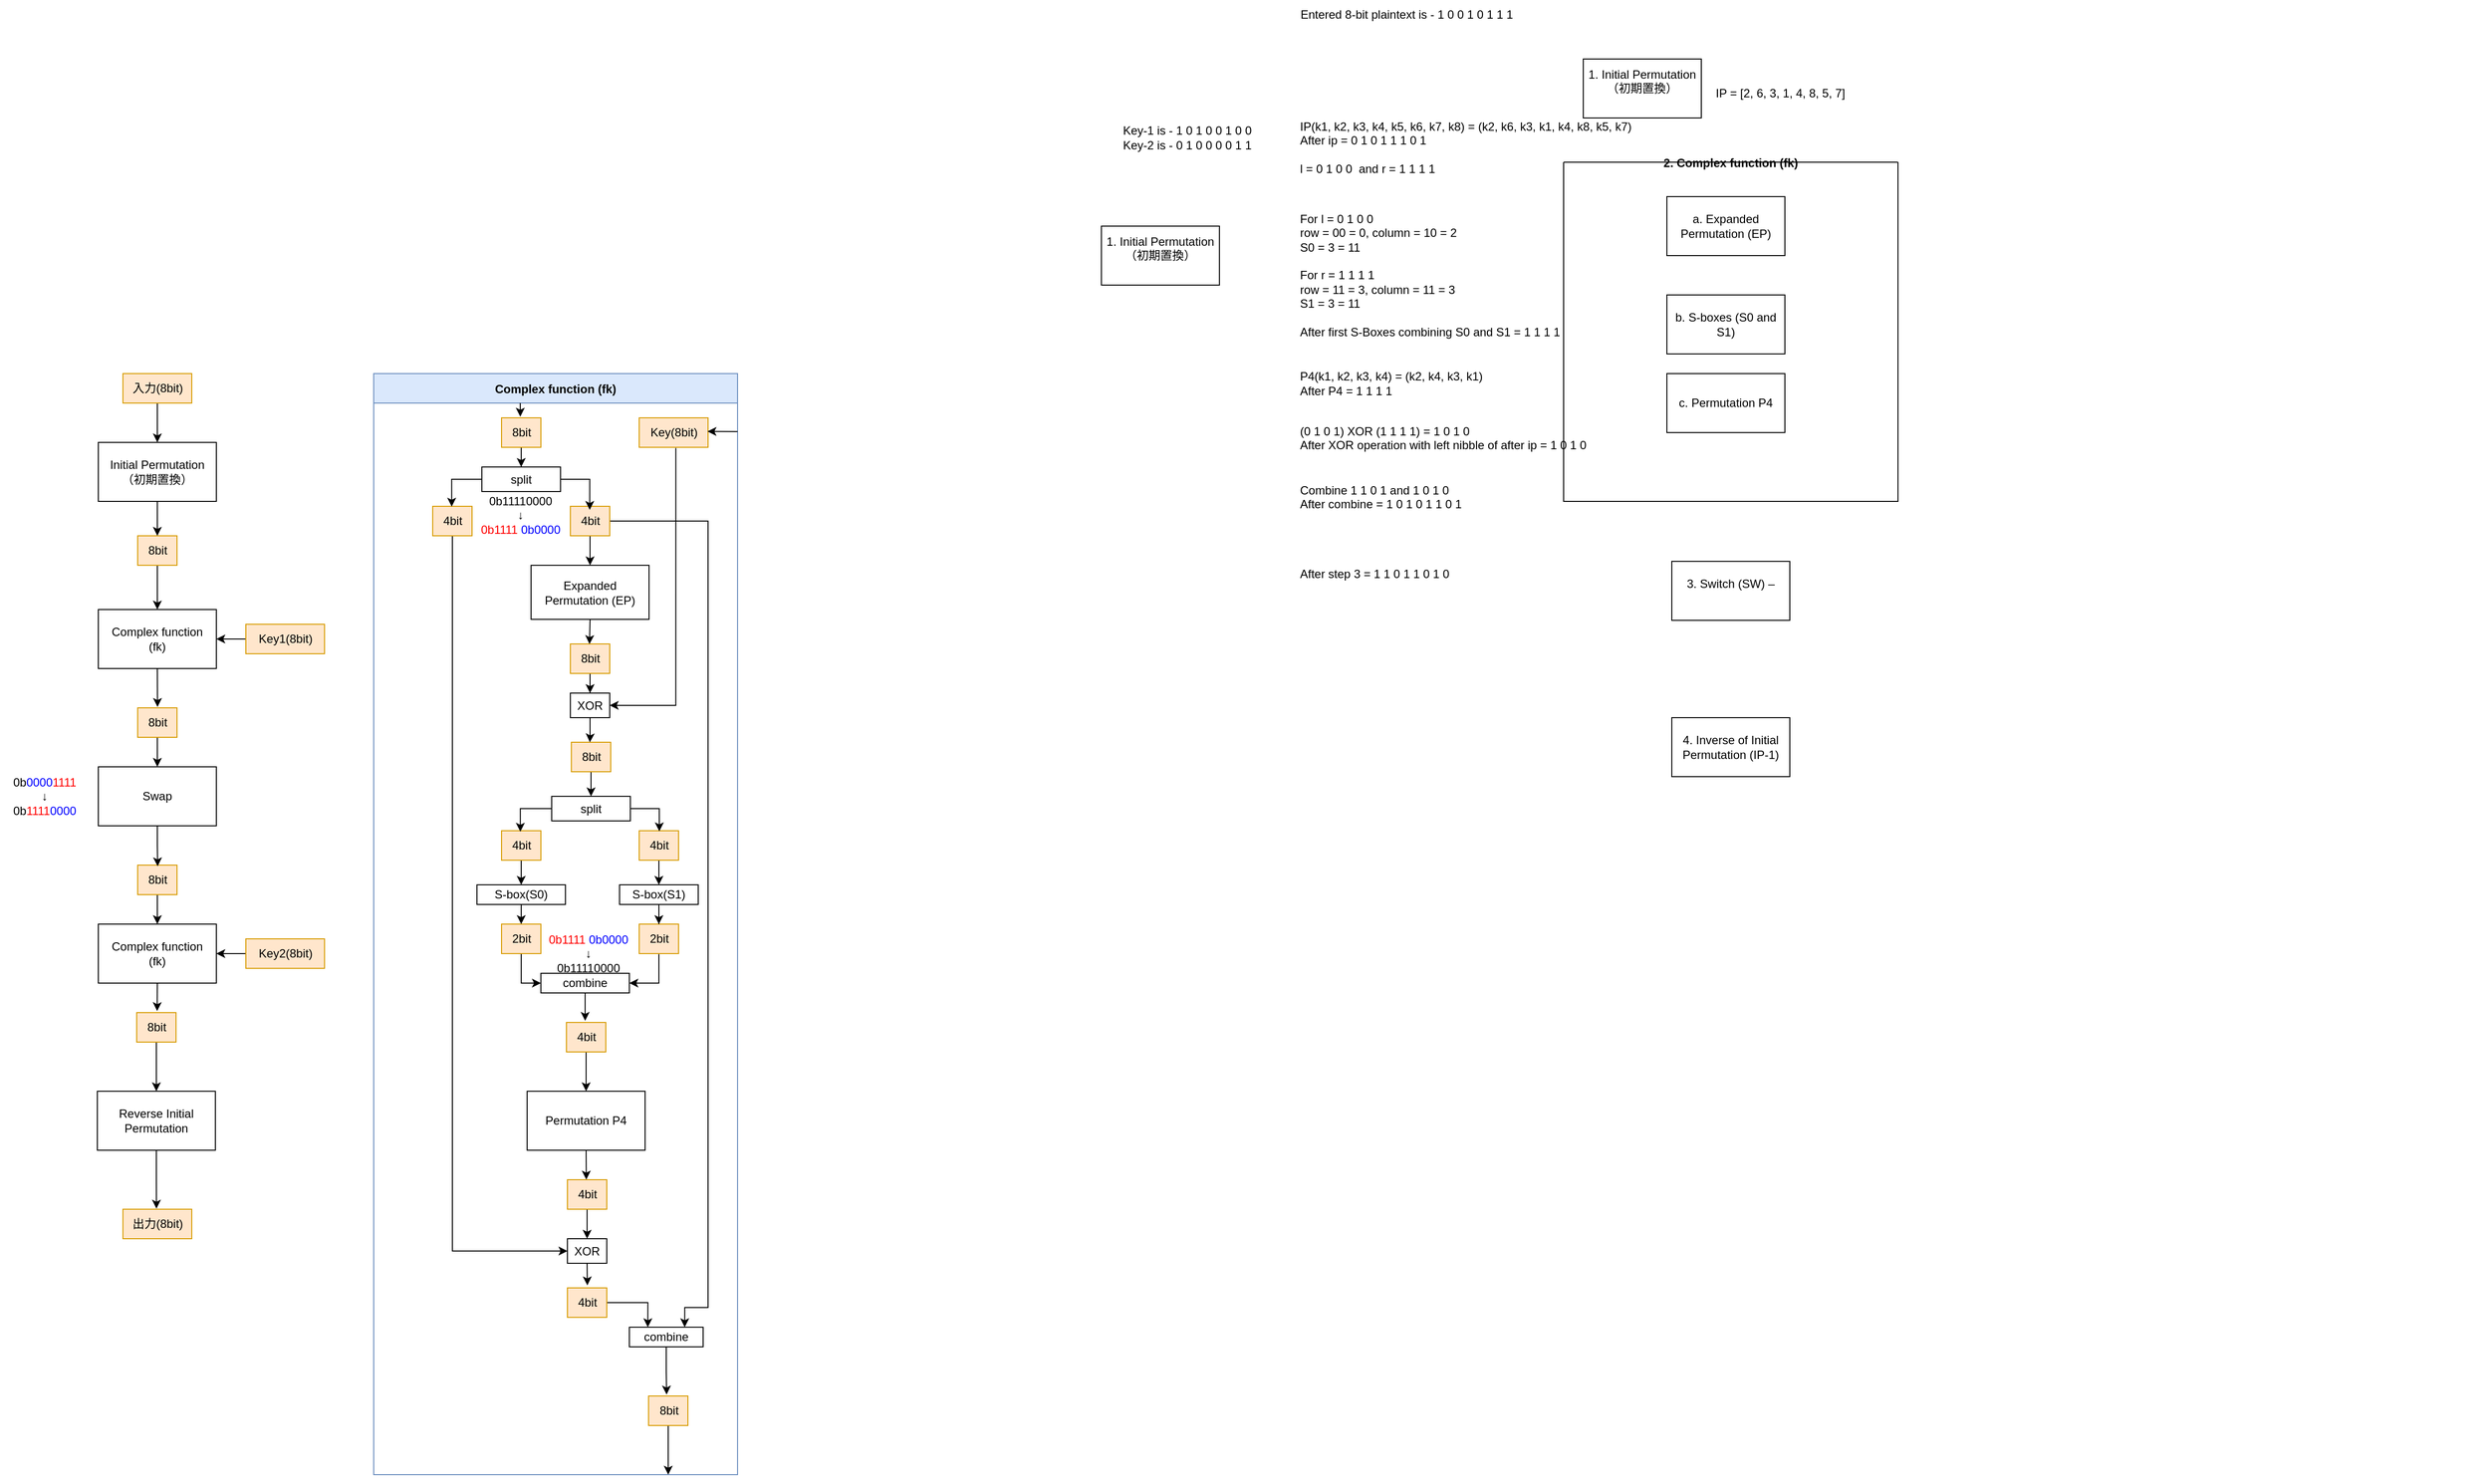 <mxfile version="24.7.14" pages="2">
  <diagram name="ページ1" id="ydqwkZyjg0HZpgWhmnKC">
    <mxGraphModel dx="3706" dy="1300" grid="1" gridSize="10" guides="1" tooltips="1" connect="1" arrows="1" fold="1" page="1" pageScale="1" pageWidth="827" pageHeight="1169" math="0" shadow="0">
      <root>
        <mxCell id="0" />
        <mxCell id="1" parent="0" />
        <mxCell id="pJ7Jd_JKT5q2OkYUwG2T-1" value="1. Initial Permutation（初期置換）&lt;div&gt;&lt;br&gt;&lt;/div&gt;" style="rounded=0;whiteSpace=wrap;html=1;" vertex="1" parent="1">
          <mxGeometry x="300" y="200" width="120" height="60" as="geometry" />
        </mxCell>
        <mxCell id="pJ7Jd_JKT5q2OkYUwG2T-2" value="&lt;div&gt;IP = [2, 6, 3, 1, 4, 8, 5, 7]&lt;/div&gt;" style="text;html=1;align=center;verticalAlign=middle;resizable=0;points=[];autosize=1;strokeColor=none;fillColor=none;" vertex="1" parent="1">
          <mxGeometry x="420" y="220" width="160" height="30" as="geometry" />
        </mxCell>
        <mxCell id="pJ7Jd_JKT5q2OkYUwG2T-3" value="2. Complex function (fk)" style="swimlane;startSize=0;" vertex="1" parent="1">
          <mxGeometry x="280" y="305" width="340" height="345" as="geometry" />
        </mxCell>
        <mxCell id="pJ7Jd_JKT5q2OkYUwG2T-6" value="&lt;div&gt;&lt;div&gt;b. S-boxes (S0 and S1)&lt;/div&gt;&lt;/div&gt;" style="rounded=0;whiteSpace=wrap;html=1;" vertex="1" parent="pJ7Jd_JKT5q2OkYUwG2T-3">
          <mxGeometry x="105" y="135" width="120" height="60" as="geometry" />
        </mxCell>
        <mxCell id="pJ7Jd_JKT5q2OkYUwG2T-7" value="&lt;div&gt;c. Permutation P4&lt;/div&gt;" style="rounded=0;whiteSpace=wrap;html=1;" vertex="1" parent="pJ7Jd_JKT5q2OkYUwG2T-3">
          <mxGeometry x="105" y="215" width="120" height="60" as="geometry" />
        </mxCell>
        <mxCell id="pJ7Jd_JKT5q2OkYUwG2T-4" value="&lt;div&gt;a. Expanded Permutation (EP)&lt;br&gt;&lt;/div&gt;" style="rounded=0;whiteSpace=wrap;html=1;" vertex="1" parent="1">
          <mxGeometry x="385" y="340" width="120" height="60" as="geometry" />
        </mxCell>
        <mxCell id="pJ7Jd_JKT5q2OkYUwG2T-8" value="&lt;div&gt;3. Switch (SW) –&lt;/div&gt;&lt;div&gt;&lt;br&gt;&lt;/div&gt;" style="rounded=0;whiteSpace=wrap;html=1;" vertex="1" parent="1">
          <mxGeometry x="390" y="711" width="120" height="60" as="geometry" />
        </mxCell>
        <mxCell id="pJ7Jd_JKT5q2OkYUwG2T-9" value="&lt;div&gt;&lt;div&gt;4. Inverse of Initial Permutation (IP-1)&lt;/div&gt;&lt;/div&gt;" style="rounded=0;whiteSpace=wrap;html=1;" vertex="1" parent="1">
          <mxGeometry x="390" y="870" width="120" height="60" as="geometry" />
        </mxCell>
        <mxCell id="pJ7Jd_JKT5q2OkYUwG2T-10" value="&lt;div&gt;Entered 8-bit plaintext is - 1 0 0 1 0 1 1 1&lt;/div&gt;" style="text;html=1;align=center;verticalAlign=middle;resizable=0;points=[];autosize=1;strokeColor=none;fillColor=none;" vertex="1" parent="1">
          <mxGeometry y="140" width="240" height="30" as="geometry" />
        </mxCell>
        <mxCell id="pJ7Jd_JKT5q2OkYUwG2T-11" value="&lt;div&gt;IP(k1, k2, k3, k4, k5, k6, k7, k8) = (k2, k6, k3, k1, k4, k8, k5, k7)&lt;/div&gt;&lt;div&gt;After ip = 0 1 0 1 1 1 0 1&lt;/div&gt;&lt;div&gt;&lt;br&gt;&lt;/div&gt;&lt;div&gt;&lt;div&gt;l = 0 1 0 0&amp;nbsp; and r = 1 1 1 1&lt;/div&gt;&lt;/div&gt;" style="text;html=1;align=left;verticalAlign=middle;resizable=0;points=[];autosize=1;strokeColor=none;fillColor=none;" vertex="1" parent="1">
          <mxGeometry x="10" y="255" width="360" height="70" as="geometry" />
        </mxCell>
        <mxCell id="pJ7Jd_JKT5q2OkYUwG2T-12" value="" style="shape=image;verticalLabelPosition=bottom;labelBackgroundColor=default;verticalAlign=top;aspect=fixed;imageAspect=0;image=https://media.geeksforgeeks.org/wp-content/uploads/20210205163909/GFGPage10.png;" vertex="1" parent="1">
          <mxGeometry x="660" y="270" width="561" height="191" as="geometry" />
        </mxCell>
        <mxCell id="pJ7Jd_JKT5q2OkYUwG2T-13" value="&lt;div&gt;For l = 0 1 0 0&lt;/div&gt;&lt;div&gt;row = 00 = 0, column = 10 = 2&lt;/div&gt;&lt;div&gt;S0 = 3 = 11&lt;/div&gt;&lt;div&gt;&lt;br&gt;&lt;/div&gt;&lt;div&gt;For r = 1 1 1 1&amp;nbsp;&lt;/div&gt;&lt;div&gt;row = 11 = 3, column = 11 = 3&lt;/div&gt;&lt;div&gt;S1 = 3 = 11&lt;/div&gt;&lt;div&gt;&lt;br&gt;&lt;/div&gt;&lt;div&gt;After first S-Boxes combining S0 and S1 = 1 1 1 1&lt;/div&gt;" style="text;html=1;align=left;verticalAlign=middle;resizable=0;points=[];autosize=1;strokeColor=none;fillColor=none;" vertex="1" parent="1">
          <mxGeometry x="10" y="350" width="290" height="140" as="geometry" />
        </mxCell>
        <mxCell id="pJ7Jd_JKT5q2OkYUwG2T-14" value="&lt;div&gt;P4(k1, k2, k3, k4) = (k2, k4, k3, k1)&lt;/div&gt;&lt;div&gt;After P4 = 1 1 1 1&lt;/div&gt;" style="text;html=1;align=left;verticalAlign=middle;resizable=0;points=[];autosize=1;strokeColor=none;fillColor=none;" vertex="1" parent="1">
          <mxGeometry x="10" y="510" width="210" height="40" as="geometry" />
        </mxCell>
        <mxCell id="pJ7Jd_JKT5q2OkYUwG2T-15" value="" style="shape=image;verticalLabelPosition=bottom;labelBackgroundColor=default;verticalAlign=top;aspect=fixed;imageAspect=0;image=https://media.geeksforgeeks.org/wp-content/uploads/20210205163910/GFGPage11.png;" vertex="1" parent="1">
          <mxGeometry x="680" y="570" width="241" height="181" as="geometry" />
        </mxCell>
        <mxCell id="pJ7Jd_JKT5q2OkYUwG2T-16" value="&lt;div&gt;(0 1 0 1) XOR (1 1 1 1) = 1 0 1 0&lt;/div&gt;&lt;div&gt;After XOR operation with left nibble of after ip = 1 0 1 0&lt;/div&gt;&lt;div&gt;&lt;br&gt;&lt;/div&gt;" style="text;html=1;align=left;verticalAlign=middle;resizable=0;points=[];autosize=1;strokeColor=none;fillColor=none;" vertex="1" parent="1">
          <mxGeometry x="10" y="563" width="310" height="60" as="geometry" />
        </mxCell>
        <mxCell id="pJ7Jd_JKT5q2OkYUwG2T-17" value="&lt;div&gt;After step 3 = 1 1 0 1 1 0 1 0&lt;/div&gt;&lt;div&gt;&lt;br&gt;&lt;/div&gt;" style="text;html=1;align=left;verticalAlign=middle;resizable=0;points=[];autosize=1;strokeColor=none;fillColor=none;" vertex="1" parent="1">
          <mxGeometry x="10" y="711" width="180" height="40" as="geometry" />
        </mxCell>
        <mxCell id="pJ7Jd_JKT5q2OkYUwG2T-18" value="&lt;div&gt;Combine 1 1 0 1 and 1 0 1 0&lt;/div&gt;&lt;div&gt;After combine = 1 0 1 0 1 1 0 1&lt;/div&gt;&lt;div style=&quot;&quot;&gt;&lt;br&gt;&lt;/div&gt;" style="text;html=1;align=left;verticalAlign=middle;resizable=0;points=[];autosize=1;strokeColor=none;fillColor=none;" vertex="1" parent="1">
          <mxGeometry x="10" y="623" width="190" height="60" as="geometry" />
        </mxCell>
        <mxCell id="pJ7Jd_JKT5q2OkYUwG2T-19" value="&lt;div&gt;Key-1 is - 1 0 1 0 0 1 0 0&lt;/div&gt;&lt;div&gt;Key-2 is - 0 1 0 0 0 0 1 1&lt;/div&gt;" style="text;html=1;align=left;verticalAlign=middle;resizable=0;points=[];autosize=1;strokeColor=none;fillColor=none;" vertex="1" parent="1">
          <mxGeometry x="-170" y="260" width="150" height="40" as="geometry" />
        </mxCell>
        <mxCell id="pJ7Jd_JKT5q2OkYUwG2T-20" value="Initial Permutation（初期置換）" style="rounded=0;whiteSpace=wrap;html=1;" vertex="1" parent="1">
          <mxGeometry x="-1210" y="590" width="120" height="60" as="geometry" />
        </mxCell>
        <mxCell id="pJ7Jd_JKT5q2OkYUwG2T-22" style="edgeStyle=orthogonalEdgeStyle;rounded=0;orthogonalLoop=1;jettySize=auto;html=1;entryX=0.5;entryY=0;entryDx=0;entryDy=0;" edge="1" parent="1" source="pJ7Jd_JKT5q2OkYUwG2T-21" target="pJ7Jd_JKT5q2OkYUwG2T-20">
          <mxGeometry relative="1" as="geometry" />
        </mxCell>
        <mxCell id="pJ7Jd_JKT5q2OkYUwG2T-21" value="入力(8bit)" style="text;html=1;align=center;verticalAlign=middle;resizable=0;points=[];autosize=1;strokeColor=#d79b00;fillColor=#ffe6cc;" vertex="1" parent="1">
          <mxGeometry x="-1185" y="520" width="70" height="30" as="geometry" />
        </mxCell>
        <mxCell id="pJ7Jd_JKT5q2OkYUwG2T-33" style="edgeStyle=orthogonalEdgeStyle;rounded=0;orthogonalLoop=1;jettySize=auto;html=1;entryX=0.5;entryY=0;entryDx=0;entryDy=0;" edge="1" parent="1" source="pJ7Jd_JKT5q2OkYUwG2T-23" target="pJ7Jd_JKT5q2OkYUwG2T-32">
          <mxGeometry relative="1" as="geometry" />
        </mxCell>
        <mxCell id="pJ7Jd_JKT5q2OkYUwG2T-23" value="8bit" style="text;html=1;align=center;verticalAlign=middle;resizable=0;points=[];autosize=1;strokeColor=#d79b00;fillColor=#ffe6cc;" vertex="1" parent="1">
          <mxGeometry x="-1170" y="685" width="40" height="30" as="geometry" />
        </mxCell>
        <mxCell id="pJ7Jd_JKT5q2OkYUwG2T-26" style="edgeStyle=orthogonalEdgeStyle;rounded=0;orthogonalLoop=1;jettySize=auto;html=1;exitX=0.5;exitY=1;exitDx=0;exitDy=0;entryX=0.5;entryY=0;entryDx=0;entryDy=0;entryPerimeter=0;" edge="1" parent="1" source="pJ7Jd_JKT5q2OkYUwG2T-20" target="pJ7Jd_JKT5q2OkYUwG2T-23">
          <mxGeometry relative="1" as="geometry" />
        </mxCell>
        <mxCell id="pJ7Jd_JKT5q2OkYUwG2T-27" value="1. Initial Permutation（初期置換）&lt;div&gt;&lt;br&gt;&lt;/div&gt;" style="rounded=0;whiteSpace=wrap;html=1;" vertex="1" parent="1">
          <mxGeometry x="-190" y="370" width="120" height="60" as="geometry" />
        </mxCell>
        <mxCell id="pJ7Jd_JKT5q2OkYUwG2T-28" value="Complex function (fk)" style="swimlane;startSize=30;fillColor=#dae8fc;strokeColor=#6c8ebf;" vertex="1" parent="1">
          <mxGeometry x="-930" y="520" width="370" height="1120" as="geometry">
            <mxRectangle x="-970" y="520" width="170" height="30" as="alternateBounds" />
          </mxGeometry>
        </mxCell>
        <mxCell id="pJ7Jd_JKT5q2OkYUwG2T-31" value="&lt;div&gt;Expanded Permutation (EP)&lt;br&gt;&lt;/div&gt;" style="rounded=0;whiteSpace=wrap;html=1;" vertex="1" parent="pJ7Jd_JKT5q2OkYUwG2T-28">
          <mxGeometry x="160" y="195" width="120" height="55" as="geometry" />
        </mxCell>
        <mxCell id="pJ7Jd_JKT5q2OkYUwG2T-61" style="edgeStyle=orthogonalEdgeStyle;rounded=0;orthogonalLoop=1;jettySize=auto;html=1;entryX=0.5;entryY=0;entryDx=0;entryDy=0;" edge="1" parent="pJ7Jd_JKT5q2OkYUwG2T-28" source="pJ7Jd_JKT5q2OkYUwG2T-53" target="pJ7Jd_JKT5q2OkYUwG2T-55">
          <mxGeometry relative="1" as="geometry" />
        </mxCell>
        <mxCell id="pJ7Jd_JKT5q2OkYUwG2T-53" value="8bit" style="text;html=1;align=center;verticalAlign=middle;resizable=0;points=[];autosize=1;strokeColor=#d79b00;fillColor=#ffe6cc;" vertex="1" parent="pJ7Jd_JKT5q2OkYUwG2T-28">
          <mxGeometry x="130" y="45" width="40" height="30" as="geometry" />
        </mxCell>
        <mxCell id="pJ7Jd_JKT5q2OkYUwG2T-52" value="" style="endArrow=classic;html=1;rounded=0;entryX=0.477;entryY=-0.038;entryDx=0;entryDy=0;entryPerimeter=0;" edge="1" parent="pJ7Jd_JKT5q2OkYUwG2T-28" target="pJ7Jd_JKT5q2OkYUwG2T-53">
          <mxGeometry width="50" height="50" relative="1" as="geometry">
            <mxPoint x="149" y="30" as="sourcePoint" />
            <mxPoint x="90" y="-60" as="targetPoint" />
          </mxGeometry>
        </mxCell>
        <mxCell id="pJ7Jd_JKT5q2OkYUwG2T-128" style="edgeStyle=orthogonalEdgeStyle;rounded=0;orthogonalLoop=1;jettySize=auto;html=1;entryX=0;entryY=0.5;entryDx=0;entryDy=0;" edge="1" parent="pJ7Jd_JKT5q2OkYUwG2T-28" source="pJ7Jd_JKT5q2OkYUwG2T-54" target="pJ7Jd_JKT5q2OkYUwG2T-126">
          <mxGeometry relative="1" as="geometry">
            <Array as="points">
              <mxPoint x="80" y="893" />
            </Array>
          </mxGeometry>
        </mxCell>
        <mxCell id="pJ7Jd_JKT5q2OkYUwG2T-54" value="4bit" style="text;html=1;align=center;verticalAlign=middle;resizable=0;points=[];autosize=1;strokeColor=#d79b00;fillColor=#ffe6cc;" vertex="1" parent="pJ7Jd_JKT5q2OkYUwG2T-28">
          <mxGeometry x="60" y="135" width="40" height="30" as="geometry" />
        </mxCell>
        <mxCell id="pJ7Jd_JKT5q2OkYUwG2T-55" value="&lt;div&gt;split&lt;br&gt;&lt;/div&gt;" style="rounded=0;whiteSpace=wrap;html=1;" vertex="1" parent="pJ7Jd_JKT5q2OkYUwG2T-28">
          <mxGeometry x="110" y="95" width="80" height="25" as="geometry" />
        </mxCell>
        <mxCell id="pJ7Jd_JKT5q2OkYUwG2T-63" style="edgeStyle=orthogonalEdgeStyle;rounded=0;orthogonalLoop=1;jettySize=auto;html=1;entryX=0.5;entryY=0;entryDx=0;entryDy=0;" edge="1" parent="pJ7Jd_JKT5q2OkYUwG2T-28" source="pJ7Jd_JKT5q2OkYUwG2T-57" target="pJ7Jd_JKT5q2OkYUwG2T-31">
          <mxGeometry relative="1" as="geometry" />
        </mxCell>
        <mxCell id="pJ7Jd_JKT5q2OkYUwG2T-135" style="edgeStyle=orthogonalEdgeStyle;rounded=0;orthogonalLoop=1;jettySize=auto;html=1;entryX=0.75;entryY=0;entryDx=0;entryDy=0;jumpStyle=sharp;" edge="1" parent="pJ7Jd_JKT5q2OkYUwG2T-28" source="pJ7Jd_JKT5q2OkYUwG2T-57" target="pJ7Jd_JKT5q2OkYUwG2T-132">
          <mxGeometry relative="1" as="geometry">
            <Array as="points">
              <mxPoint x="340" y="150" />
              <mxPoint x="340" y="950" />
              <mxPoint x="316" y="950" />
            </Array>
          </mxGeometry>
        </mxCell>
        <mxCell id="pJ7Jd_JKT5q2OkYUwG2T-57" value="4bit" style="text;html=1;align=center;verticalAlign=middle;resizable=0;points=[];autosize=1;strokeColor=#d79b00;fillColor=#ffe6cc;" vertex="1" parent="pJ7Jd_JKT5q2OkYUwG2T-28">
          <mxGeometry x="200" y="135" width="40" height="30" as="geometry" />
        </mxCell>
        <mxCell id="pJ7Jd_JKT5q2OkYUwG2T-59" style="edgeStyle=orthogonalEdgeStyle;rounded=0;orthogonalLoop=1;jettySize=auto;html=1;exitX=0;exitY=0.5;exitDx=0;exitDy=0;entryX=0.483;entryY=0.011;entryDx=0;entryDy=0;entryPerimeter=0;" edge="1" parent="pJ7Jd_JKT5q2OkYUwG2T-28" source="pJ7Jd_JKT5q2OkYUwG2T-55" target="pJ7Jd_JKT5q2OkYUwG2T-54">
          <mxGeometry relative="1" as="geometry" />
        </mxCell>
        <mxCell id="pJ7Jd_JKT5q2OkYUwG2T-60" style="edgeStyle=orthogonalEdgeStyle;rounded=0;orthogonalLoop=1;jettySize=auto;html=1;exitX=1;exitY=0.5;exitDx=0;exitDy=0;entryX=0.492;entryY=0.122;entryDx=0;entryDy=0;entryPerimeter=0;" edge="1" parent="pJ7Jd_JKT5q2OkYUwG2T-28" source="pJ7Jd_JKT5q2OkYUwG2T-55" target="pJ7Jd_JKT5q2OkYUwG2T-57">
          <mxGeometry relative="1" as="geometry" />
        </mxCell>
        <mxCell id="pJ7Jd_JKT5q2OkYUwG2T-72" style="edgeStyle=orthogonalEdgeStyle;rounded=0;orthogonalLoop=1;jettySize=auto;html=1;entryX=1;entryY=0.5;entryDx=0;entryDy=0;exitX=0.532;exitY=1.023;exitDx=0;exitDy=0;exitPerimeter=0;" edge="1" parent="pJ7Jd_JKT5q2OkYUwG2T-28" source="pJ7Jd_JKT5q2OkYUwG2T-64" target="pJ7Jd_JKT5q2OkYUwG2T-70">
          <mxGeometry relative="1" as="geometry" />
        </mxCell>
        <mxCell id="pJ7Jd_JKT5q2OkYUwG2T-64" value="Key(8bit)" style="text;html=1;align=center;verticalAlign=middle;resizable=0;points=[];autosize=1;strokeColor=#d79b00;fillColor=#ffe6cc;" vertex="1" parent="pJ7Jd_JKT5q2OkYUwG2T-28">
          <mxGeometry x="270" y="45" width="70" height="30" as="geometry" />
        </mxCell>
        <mxCell id="pJ7Jd_JKT5q2OkYUwG2T-71" style="edgeStyle=orthogonalEdgeStyle;rounded=0;orthogonalLoop=1;jettySize=auto;html=1;entryX=0.5;entryY=0;entryDx=0;entryDy=0;" edge="1" parent="pJ7Jd_JKT5q2OkYUwG2T-28" source="pJ7Jd_JKT5q2OkYUwG2T-67" target="pJ7Jd_JKT5q2OkYUwG2T-70">
          <mxGeometry relative="1" as="geometry" />
        </mxCell>
        <mxCell id="pJ7Jd_JKT5q2OkYUwG2T-67" value="8bit" style="text;html=1;align=center;verticalAlign=middle;resizable=0;points=[];autosize=1;strokeColor=#d79b00;fillColor=#ffe6cc;" vertex="1" parent="pJ7Jd_JKT5q2OkYUwG2T-28">
          <mxGeometry x="200" y="275" width="40" height="30" as="geometry" />
        </mxCell>
        <mxCell id="pJ7Jd_JKT5q2OkYUwG2T-68" style="edgeStyle=orthogonalEdgeStyle;rounded=0;orthogonalLoop=1;jettySize=auto;html=1;exitX=0.5;exitY=1;exitDx=0;exitDy=0;entryX=0.486;entryY=0.004;entryDx=0;entryDy=0;entryPerimeter=0;" edge="1" parent="pJ7Jd_JKT5q2OkYUwG2T-28" source="pJ7Jd_JKT5q2OkYUwG2T-31" target="pJ7Jd_JKT5q2OkYUwG2T-67">
          <mxGeometry relative="1" as="geometry" />
        </mxCell>
        <mxCell id="pJ7Jd_JKT5q2OkYUwG2T-70" value="&lt;div&gt;XOR&lt;br&gt;&lt;/div&gt;" style="rounded=0;whiteSpace=wrap;html=1;" vertex="1" parent="pJ7Jd_JKT5q2OkYUwG2T-28">
          <mxGeometry x="200" y="325" width="40" height="25" as="geometry" />
        </mxCell>
        <mxCell id="pJ7Jd_JKT5q2OkYUwG2T-76" style="edgeStyle=orthogonalEdgeStyle;rounded=0;orthogonalLoop=1;jettySize=auto;html=1;entryX=0.5;entryY=0;entryDx=0;entryDy=0;" edge="1" parent="pJ7Jd_JKT5q2OkYUwG2T-28" source="pJ7Jd_JKT5q2OkYUwG2T-73" target="pJ7Jd_JKT5q2OkYUwG2T-75">
          <mxGeometry relative="1" as="geometry" />
        </mxCell>
        <mxCell id="pJ7Jd_JKT5q2OkYUwG2T-73" value="8bit" style="text;html=1;align=center;verticalAlign=middle;resizable=0;points=[];autosize=1;strokeColor=#d79b00;fillColor=#ffe6cc;" vertex="1" parent="pJ7Jd_JKT5q2OkYUwG2T-28">
          <mxGeometry x="201" y="375" width="40" height="30" as="geometry" />
        </mxCell>
        <mxCell id="pJ7Jd_JKT5q2OkYUwG2T-74" style="edgeStyle=orthogonalEdgeStyle;rounded=0;orthogonalLoop=1;jettySize=auto;html=1;entryX=0.471;entryY=0.001;entryDx=0;entryDy=0;entryPerimeter=0;" edge="1" parent="pJ7Jd_JKT5q2OkYUwG2T-28" source="pJ7Jd_JKT5q2OkYUwG2T-70" target="pJ7Jd_JKT5q2OkYUwG2T-73">
          <mxGeometry relative="1" as="geometry" />
        </mxCell>
        <mxCell id="pJ7Jd_JKT5q2OkYUwG2T-75" value="&lt;div&gt;split&lt;br&gt;&lt;/div&gt;" style="rounded=0;whiteSpace=wrap;html=1;" vertex="1" parent="pJ7Jd_JKT5q2OkYUwG2T-28">
          <mxGeometry x="181" y="430" width="80" height="25" as="geometry" />
        </mxCell>
        <mxCell id="pJ7Jd_JKT5q2OkYUwG2T-112" style="edgeStyle=orthogonalEdgeStyle;rounded=0;orthogonalLoop=1;jettySize=auto;html=1;entryX=0.5;entryY=0;entryDx=0;entryDy=0;" edge="1" parent="pJ7Jd_JKT5q2OkYUwG2T-28" source="pJ7Jd_JKT5q2OkYUwG2T-77" target="pJ7Jd_JKT5q2OkYUwG2T-107">
          <mxGeometry relative="1" as="geometry" />
        </mxCell>
        <mxCell id="pJ7Jd_JKT5q2OkYUwG2T-77" value="4bit" style="text;html=1;align=center;verticalAlign=middle;resizable=0;points=[];autosize=1;strokeColor=#d79b00;fillColor=#ffe6cc;" vertex="1" parent="pJ7Jd_JKT5q2OkYUwG2T-28">
          <mxGeometry x="130" y="465" width="40" height="30" as="geometry" />
        </mxCell>
        <mxCell id="pJ7Jd_JKT5q2OkYUwG2T-114" style="edgeStyle=orthogonalEdgeStyle;rounded=0;orthogonalLoop=1;jettySize=auto;html=1;entryX=0.5;entryY=0;entryDx=0;entryDy=0;" edge="1" parent="pJ7Jd_JKT5q2OkYUwG2T-28" source="pJ7Jd_JKT5q2OkYUwG2T-78" target="pJ7Jd_JKT5q2OkYUwG2T-108">
          <mxGeometry relative="1" as="geometry" />
        </mxCell>
        <mxCell id="pJ7Jd_JKT5q2OkYUwG2T-78" value="4bit" style="text;html=1;align=center;verticalAlign=middle;resizable=0;points=[];autosize=1;strokeColor=#d79b00;fillColor=#ffe6cc;" vertex="1" parent="pJ7Jd_JKT5q2OkYUwG2T-28">
          <mxGeometry x="270" y="465" width="40" height="30" as="geometry" />
        </mxCell>
        <mxCell id="pJ7Jd_JKT5q2OkYUwG2T-79" style="edgeStyle=orthogonalEdgeStyle;rounded=0;orthogonalLoop=1;jettySize=auto;html=1;entryX=0.478;entryY=0.033;entryDx=0;entryDy=0;entryPerimeter=0;" edge="1" parent="pJ7Jd_JKT5q2OkYUwG2T-28" source="pJ7Jd_JKT5q2OkYUwG2T-75" target="pJ7Jd_JKT5q2OkYUwG2T-77">
          <mxGeometry relative="1" as="geometry" />
        </mxCell>
        <mxCell id="pJ7Jd_JKT5q2OkYUwG2T-80" style="edgeStyle=orthogonalEdgeStyle;rounded=0;orthogonalLoop=1;jettySize=auto;html=1;entryX=0.511;entryY=0.019;entryDx=0;entryDy=0;entryPerimeter=0;" edge="1" parent="pJ7Jd_JKT5q2OkYUwG2T-28" source="pJ7Jd_JKT5q2OkYUwG2T-75" target="pJ7Jd_JKT5q2OkYUwG2T-78">
          <mxGeometry relative="1" as="geometry" />
        </mxCell>
        <mxCell id="pJ7Jd_JKT5q2OkYUwG2T-107" value="&lt;div&gt;&lt;div&gt;S-box(S0)&lt;/div&gt;&lt;/div&gt;" style="rounded=0;whiteSpace=wrap;html=1;" vertex="1" parent="pJ7Jd_JKT5q2OkYUwG2T-28">
          <mxGeometry x="105" y="520" width="90" height="20" as="geometry" />
        </mxCell>
        <mxCell id="pJ7Jd_JKT5q2OkYUwG2T-108" value="&lt;div&gt;&lt;div&gt;S-box(S1)&lt;/div&gt;&lt;/div&gt;" style="rounded=0;whiteSpace=wrap;html=1;" vertex="1" parent="pJ7Jd_JKT5q2OkYUwG2T-28">
          <mxGeometry x="250" y="520" width="80" height="20" as="geometry" />
        </mxCell>
        <mxCell id="pJ7Jd_JKT5q2OkYUwG2T-119" style="edgeStyle=orthogonalEdgeStyle;rounded=0;orthogonalLoop=1;jettySize=auto;html=1;entryX=0;entryY=0.5;entryDx=0;entryDy=0;" edge="1" parent="pJ7Jd_JKT5q2OkYUwG2T-28" source="pJ7Jd_JKT5q2OkYUwG2T-110" target="pJ7Jd_JKT5q2OkYUwG2T-118">
          <mxGeometry relative="1" as="geometry" />
        </mxCell>
        <mxCell id="pJ7Jd_JKT5q2OkYUwG2T-110" value="2bit" style="text;html=1;align=center;verticalAlign=middle;resizable=0;points=[];autosize=1;strokeColor=#d79b00;fillColor=#ffe6cc;" vertex="1" parent="pJ7Jd_JKT5q2OkYUwG2T-28">
          <mxGeometry x="130" y="560" width="40" height="30" as="geometry" />
        </mxCell>
        <mxCell id="pJ7Jd_JKT5q2OkYUwG2T-120" style="edgeStyle=orthogonalEdgeStyle;rounded=0;orthogonalLoop=1;jettySize=auto;html=1;entryX=1;entryY=0.5;entryDx=0;entryDy=0;exitX=0.5;exitY=1.022;exitDx=0;exitDy=0;exitPerimeter=0;" edge="1" parent="pJ7Jd_JKT5q2OkYUwG2T-28" source="pJ7Jd_JKT5q2OkYUwG2T-111" target="pJ7Jd_JKT5q2OkYUwG2T-118">
          <mxGeometry relative="1" as="geometry" />
        </mxCell>
        <mxCell id="pJ7Jd_JKT5q2OkYUwG2T-111" value="2bit" style="text;html=1;align=center;verticalAlign=middle;resizable=0;points=[];autosize=1;strokeColor=#d79b00;fillColor=#ffe6cc;" vertex="1" parent="pJ7Jd_JKT5q2OkYUwG2T-28">
          <mxGeometry x="270" y="560" width="40" height="30" as="geometry" />
        </mxCell>
        <mxCell id="pJ7Jd_JKT5q2OkYUwG2T-113" style="edgeStyle=orthogonalEdgeStyle;rounded=0;orthogonalLoop=1;jettySize=auto;html=1;entryX=0.505;entryY=0.021;entryDx=0;entryDy=0;entryPerimeter=0;" edge="1" parent="pJ7Jd_JKT5q2OkYUwG2T-28" source="pJ7Jd_JKT5q2OkYUwG2T-107" target="pJ7Jd_JKT5q2OkYUwG2T-110">
          <mxGeometry relative="1" as="geometry" />
        </mxCell>
        <mxCell id="pJ7Jd_JKT5q2OkYUwG2T-116" style="edgeStyle=orthogonalEdgeStyle;rounded=0;orthogonalLoop=1;jettySize=auto;html=1;entryX=0.5;entryY=0;entryDx=0;entryDy=0;entryPerimeter=0;" edge="1" parent="pJ7Jd_JKT5q2OkYUwG2T-28" source="pJ7Jd_JKT5q2OkYUwG2T-108" target="pJ7Jd_JKT5q2OkYUwG2T-111">
          <mxGeometry relative="1" as="geometry" />
        </mxCell>
        <mxCell id="pJ7Jd_JKT5q2OkYUwG2T-123" style="edgeStyle=orthogonalEdgeStyle;rounded=0;orthogonalLoop=1;jettySize=auto;html=1;entryX=0.5;entryY=0;entryDx=0;entryDy=0;" edge="1" parent="pJ7Jd_JKT5q2OkYUwG2T-28" source="pJ7Jd_JKT5q2OkYUwG2T-117" target="pJ7Jd_JKT5q2OkYUwG2T-122">
          <mxGeometry relative="1" as="geometry" />
        </mxCell>
        <mxCell id="pJ7Jd_JKT5q2OkYUwG2T-117" value="4bit" style="text;html=1;align=center;verticalAlign=middle;resizable=0;points=[];autosize=1;strokeColor=#d79b00;fillColor=#ffe6cc;" vertex="1" parent="pJ7Jd_JKT5q2OkYUwG2T-28">
          <mxGeometry x="196" y="660" width="40" height="30" as="geometry" />
        </mxCell>
        <mxCell id="pJ7Jd_JKT5q2OkYUwG2T-118" value="&lt;div&gt;&lt;div&gt;combine&lt;/div&gt;&lt;/div&gt;" style="rounded=0;whiteSpace=wrap;html=1;" vertex="1" parent="pJ7Jd_JKT5q2OkYUwG2T-28">
          <mxGeometry x="170" y="610" width="90" height="20" as="geometry" />
        </mxCell>
        <mxCell id="pJ7Jd_JKT5q2OkYUwG2T-121" style="edgeStyle=orthogonalEdgeStyle;rounded=0;orthogonalLoop=1;jettySize=auto;html=1;entryX=0.475;entryY=-0.056;entryDx=0;entryDy=0;entryPerimeter=0;" edge="1" parent="pJ7Jd_JKT5q2OkYUwG2T-28" source="pJ7Jd_JKT5q2OkYUwG2T-118" target="pJ7Jd_JKT5q2OkYUwG2T-117">
          <mxGeometry relative="1" as="geometry" />
        </mxCell>
        <mxCell id="pJ7Jd_JKT5q2OkYUwG2T-122" value="&lt;div&gt;Permutation P4&lt;/div&gt;" style="rounded=0;whiteSpace=wrap;html=1;" vertex="1" parent="pJ7Jd_JKT5q2OkYUwG2T-28">
          <mxGeometry x="156" y="730" width="120" height="60" as="geometry" />
        </mxCell>
        <mxCell id="pJ7Jd_JKT5q2OkYUwG2T-127" style="edgeStyle=orthogonalEdgeStyle;rounded=0;orthogonalLoop=1;jettySize=auto;html=1;entryX=0.5;entryY=0;entryDx=0;entryDy=0;" edge="1" parent="pJ7Jd_JKT5q2OkYUwG2T-28" source="pJ7Jd_JKT5q2OkYUwG2T-124" target="pJ7Jd_JKT5q2OkYUwG2T-126">
          <mxGeometry relative="1" as="geometry" />
        </mxCell>
        <mxCell id="pJ7Jd_JKT5q2OkYUwG2T-124" value="4bit" style="text;html=1;align=center;verticalAlign=middle;resizable=0;points=[];autosize=1;strokeColor=#d79b00;fillColor=#ffe6cc;" vertex="1" parent="pJ7Jd_JKT5q2OkYUwG2T-28">
          <mxGeometry x="197" y="820" width="40" height="30" as="geometry" />
        </mxCell>
        <mxCell id="pJ7Jd_JKT5q2OkYUwG2T-125" style="edgeStyle=orthogonalEdgeStyle;rounded=0;orthogonalLoop=1;jettySize=auto;html=1;exitX=0.5;exitY=1;exitDx=0;exitDy=0;entryX=0.48;entryY=-0.005;entryDx=0;entryDy=0;entryPerimeter=0;" edge="1" parent="pJ7Jd_JKT5q2OkYUwG2T-28" source="pJ7Jd_JKT5q2OkYUwG2T-122" target="pJ7Jd_JKT5q2OkYUwG2T-124">
          <mxGeometry relative="1" as="geometry" />
        </mxCell>
        <mxCell id="pJ7Jd_JKT5q2OkYUwG2T-126" value="&lt;div&gt;XOR&lt;br&gt;&lt;/div&gt;" style="rounded=0;whiteSpace=wrap;html=1;" vertex="1" parent="pJ7Jd_JKT5q2OkYUwG2T-28">
          <mxGeometry x="197" y="880" width="40" height="25" as="geometry" />
        </mxCell>
        <mxCell id="pJ7Jd_JKT5q2OkYUwG2T-134" style="edgeStyle=orthogonalEdgeStyle;rounded=0;orthogonalLoop=1;jettySize=auto;html=1;entryX=0.25;entryY=0;entryDx=0;entryDy=0;" edge="1" parent="pJ7Jd_JKT5q2OkYUwG2T-28" source="pJ7Jd_JKT5q2OkYUwG2T-129" target="pJ7Jd_JKT5q2OkYUwG2T-132">
          <mxGeometry relative="1" as="geometry" />
        </mxCell>
        <mxCell id="pJ7Jd_JKT5q2OkYUwG2T-129" value="4bit" style="text;html=1;align=center;verticalAlign=middle;resizable=0;points=[];autosize=1;strokeColor=#d79b00;fillColor=#ffe6cc;" vertex="1" parent="pJ7Jd_JKT5q2OkYUwG2T-28">
          <mxGeometry x="197" y="930" width="40" height="30" as="geometry" />
        </mxCell>
        <mxCell id="pJ7Jd_JKT5q2OkYUwG2T-130" style="edgeStyle=orthogonalEdgeStyle;rounded=0;orthogonalLoop=1;jettySize=auto;html=1;exitX=0.5;exitY=1;exitDx=0;exitDy=0;entryX=0.506;entryY=-0.085;entryDx=0;entryDy=0;entryPerimeter=0;" edge="1" parent="pJ7Jd_JKT5q2OkYUwG2T-28" source="pJ7Jd_JKT5q2OkYUwG2T-126" target="pJ7Jd_JKT5q2OkYUwG2T-129">
          <mxGeometry relative="1" as="geometry" />
        </mxCell>
        <mxCell id="pJ7Jd_JKT5q2OkYUwG2T-132" value="&lt;div&gt;&lt;div&gt;combine&lt;/div&gt;&lt;/div&gt;" style="rounded=0;whiteSpace=wrap;html=1;" vertex="1" parent="pJ7Jd_JKT5q2OkYUwG2T-28">
          <mxGeometry x="260" y="970" width="75" height="20" as="geometry" />
        </mxCell>
        <mxCell id="pJ7Jd_JKT5q2OkYUwG2T-139" style="edgeStyle=orthogonalEdgeStyle;rounded=0;orthogonalLoop=1;jettySize=auto;html=1;" edge="1" parent="pJ7Jd_JKT5q2OkYUwG2T-28" source="pJ7Jd_JKT5q2OkYUwG2T-136">
          <mxGeometry relative="1" as="geometry">
            <mxPoint x="299.5" y="1120" as="targetPoint" />
          </mxGeometry>
        </mxCell>
        <mxCell id="pJ7Jd_JKT5q2OkYUwG2T-136" value="8bit" style="text;html=1;align=center;verticalAlign=middle;resizable=0;points=[];autosize=1;strokeColor=#d79b00;fillColor=#ffe6cc;" vertex="1" parent="pJ7Jd_JKT5q2OkYUwG2T-28">
          <mxGeometry x="279.5" y="1040" width="40" height="30" as="geometry" />
        </mxCell>
        <mxCell id="pJ7Jd_JKT5q2OkYUwG2T-137" style="edgeStyle=orthogonalEdgeStyle;rounded=0;orthogonalLoop=1;jettySize=auto;html=1;exitX=0.5;exitY=1;exitDx=0;exitDy=0;entryX=0.459;entryY=-0.051;entryDx=0;entryDy=0;entryPerimeter=0;" edge="1" parent="pJ7Jd_JKT5q2OkYUwG2T-28" source="pJ7Jd_JKT5q2OkYUwG2T-132" target="pJ7Jd_JKT5q2OkYUwG2T-136">
          <mxGeometry relative="1" as="geometry" />
        </mxCell>
        <mxCell id="pJ7Jd_JKT5q2OkYUwG2T-140" value="&lt;div&gt;0b11110000&lt;/div&gt;&lt;div&gt;↓&lt;/div&gt;&lt;div&gt;&lt;font color=&quot;#ff0000&quot;&gt;0b1111 &lt;/font&gt;&lt;font color=&quot;#0000ff&quot;&gt;0b&lt;span style=&quot;background-color: initial;&quot;&gt;0000&lt;/span&gt;&lt;/font&gt;&lt;/div&gt;" style="text;html=1;align=center;verticalAlign=middle;resizable=0;points=[];autosize=1;strokeColor=none;fillColor=none;" vertex="1" parent="pJ7Jd_JKT5q2OkYUwG2T-28">
          <mxGeometry x="99" y="114" width="100" height="60" as="geometry" />
        </mxCell>
        <mxCell id="pJ7Jd_JKT5q2OkYUwG2T-141" value="&lt;div&gt;&lt;font style=&quot;background-color: initial;&quot; color=&quot;#ff0000&quot;&gt;0b1111 &lt;/font&gt;&lt;font style=&quot;background-color: initial;&quot; color=&quot;#0000ff&quot;&gt;0b&lt;span style=&quot;background-color: initial;&quot;&gt;0000&lt;/span&gt;&lt;/font&gt;&lt;/div&gt;&lt;div&gt;&lt;div&gt;↓&lt;/div&gt;&lt;/div&gt;&lt;div&gt;0b11110000&lt;br&gt;&lt;/div&gt;" style="text;html=1;align=center;verticalAlign=middle;resizable=0;points=[];autosize=1;strokeColor=none;fillColor=none;" vertex="1" parent="pJ7Jd_JKT5q2OkYUwG2T-28">
          <mxGeometry x="168" y="560" width="100" height="60" as="geometry" />
        </mxCell>
        <mxCell id="pJ7Jd_JKT5q2OkYUwG2T-32" value="&lt;div&gt;Complex function&lt;/div&gt;&lt;div&gt;(fk)&lt;br&gt;&lt;/div&gt;" style="rounded=0;whiteSpace=wrap;html=1;" vertex="1" parent="1">
          <mxGeometry x="-1210" y="760" width="120" height="60" as="geometry" />
        </mxCell>
        <mxCell id="pJ7Jd_JKT5q2OkYUwG2T-40" style="edgeStyle=orthogonalEdgeStyle;rounded=0;orthogonalLoop=1;jettySize=auto;html=1;entryX=0.5;entryY=0;entryDx=0;entryDy=0;" edge="1" parent="1" source="pJ7Jd_JKT5q2OkYUwG2T-34" target="pJ7Jd_JKT5q2OkYUwG2T-39">
          <mxGeometry relative="1" as="geometry" />
        </mxCell>
        <mxCell id="pJ7Jd_JKT5q2OkYUwG2T-34" value="8bit" style="text;html=1;align=center;verticalAlign=middle;resizable=0;points=[];autosize=1;strokeColor=#d79b00;fillColor=#ffe6cc;" vertex="1" parent="1">
          <mxGeometry x="-1170" y="860" width="40" height="30" as="geometry" />
        </mxCell>
        <mxCell id="pJ7Jd_JKT5q2OkYUwG2T-43" style="edgeStyle=orthogonalEdgeStyle;rounded=0;orthogonalLoop=1;jettySize=auto;html=1;entryX=0.5;entryY=0;entryDx=0;entryDy=0;" edge="1" parent="1" source="pJ7Jd_JKT5q2OkYUwG2T-36" target="pJ7Jd_JKT5q2OkYUwG2T-41">
          <mxGeometry relative="1" as="geometry" />
        </mxCell>
        <mxCell id="pJ7Jd_JKT5q2OkYUwG2T-36" value="8bit" style="text;html=1;align=center;verticalAlign=middle;resizable=0;points=[];autosize=1;strokeColor=#d79b00;fillColor=#ffe6cc;" vertex="1" parent="1">
          <mxGeometry x="-1170" y="1020" width="40" height="30" as="geometry" />
        </mxCell>
        <mxCell id="pJ7Jd_JKT5q2OkYUwG2T-38" style="edgeStyle=orthogonalEdgeStyle;rounded=0;orthogonalLoop=1;jettySize=auto;html=1;exitX=0.5;exitY=1;exitDx=0;exitDy=0;entryX=0.504;entryY=-0.031;entryDx=0;entryDy=0;entryPerimeter=0;" edge="1" parent="1" source="pJ7Jd_JKT5q2OkYUwG2T-32" target="pJ7Jd_JKT5q2OkYUwG2T-34">
          <mxGeometry relative="1" as="geometry" />
        </mxCell>
        <mxCell id="pJ7Jd_JKT5q2OkYUwG2T-39" value="&lt;span style=&quot;text-wrap: nowrap;&quot;&gt;Swap&lt;/span&gt;" style="rounded=0;whiteSpace=wrap;html=1;" vertex="1" parent="1">
          <mxGeometry x="-1210" y="920" width="120" height="60" as="geometry" />
        </mxCell>
        <mxCell id="pJ7Jd_JKT5q2OkYUwG2T-41" value="&lt;div&gt;Complex function&lt;/div&gt;&lt;div&gt;(fk)&lt;br&gt;&lt;/div&gt;" style="rounded=0;whiteSpace=wrap;html=1;" vertex="1" parent="1">
          <mxGeometry x="-1210" y="1080" width="120" height="60" as="geometry" />
        </mxCell>
        <mxCell id="pJ7Jd_JKT5q2OkYUwG2T-42" style="edgeStyle=orthogonalEdgeStyle;rounded=0;orthogonalLoop=1;jettySize=auto;html=1;exitX=0.5;exitY=1;exitDx=0;exitDy=0;entryX=0.508;entryY=0.038;entryDx=0;entryDy=0;entryPerimeter=0;" edge="1" parent="1" source="pJ7Jd_JKT5q2OkYUwG2T-39" target="pJ7Jd_JKT5q2OkYUwG2T-36">
          <mxGeometry relative="1" as="geometry" />
        </mxCell>
        <mxCell id="pJ7Jd_JKT5q2OkYUwG2T-44" value="Reverse Initial Permutation" style="rounded=0;whiteSpace=wrap;html=1;" vertex="1" parent="1">
          <mxGeometry x="-1211" y="1250" width="120" height="60" as="geometry" />
        </mxCell>
        <mxCell id="pJ7Jd_JKT5q2OkYUwG2T-48" style="edgeStyle=orthogonalEdgeStyle;rounded=0;orthogonalLoop=1;jettySize=auto;html=1;entryX=0.5;entryY=0;entryDx=0;entryDy=0;" edge="1" parent="1" source="pJ7Jd_JKT5q2OkYUwG2T-46" target="pJ7Jd_JKT5q2OkYUwG2T-44">
          <mxGeometry relative="1" as="geometry" />
        </mxCell>
        <mxCell id="pJ7Jd_JKT5q2OkYUwG2T-46" value="8bit" style="text;html=1;align=center;verticalAlign=middle;resizable=0;points=[];autosize=1;strokeColor=#d79b00;fillColor=#ffe6cc;" vertex="1" parent="1">
          <mxGeometry x="-1171" y="1170" width="40" height="30" as="geometry" />
        </mxCell>
        <mxCell id="pJ7Jd_JKT5q2OkYUwG2T-47" style="edgeStyle=orthogonalEdgeStyle;rounded=0;orthogonalLoop=1;jettySize=auto;html=1;exitX=0.5;exitY=1;exitDx=0;exitDy=0;entryX=0.52;entryY=-0.053;entryDx=0;entryDy=0;entryPerimeter=0;" edge="1" parent="1" source="pJ7Jd_JKT5q2OkYUwG2T-41" target="pJ7Jd_JKT5q2OkYUwG2T-46">
          <mxGeometry relative="1" as="geometry" />
        </mxCell>
        <mxCell id="pJ7Jd_JKT5q2OkYUwG2T-49" value="出力(8bit)" style="text;html=1;align=center;verticalAlign=middle;resizable=0;points=[];autosize=1;strokeColor=#d79b00;fillColor=#ffe6cc;" vertex="1" parent="1">
          <mxGeometry x="-1185" y="1370" width="70" height="30" as="geometry" />
        </mxCell>
        <mxCell id="pJ7Jd_JKT5q2OkYUwG2T-50" style="edgeStyle=orthogonalEdgeStyle;rounded=0;orthogonalLoop=1;jettySize=auto;html=1;exitX=0.5;exitY=1;exitDx=0;exitDy=0;entryX=0.487;entryY=-0.02;entryDx=0;entryDy=0;entryPerimeter=0;" edge="1" parent="1" source="pJ7Jd_JKT5q2OkYUwG2T-44" target="pJ7Jd_JKT5q2OkYUwG2T-49">
          <mxGeometry relative="1" as="geometry" />
        </mxCell>
        <mxCell id="pJ7Jd_JKT5q2OkYUwG2T-51" value="&lt;div&gt;0b&lt;font color=&quot;#0000ff&quot;&gt;0000&lt;/font&gt;&lt;font color=&quot;#ff0000&quot;&gt;1111&lt;/font&gt;&lt;/div&gt;&lt;div&gt;↓&lt;/div&gt;&lt;div&gt;0b&lt;font color=&quot;#ff0000&quot;&gt;1111&lt;/font&gt;&lt;span style=&quot;color: rgb(0, 0, 255); background-color: initial;&quot;&gt;0000&lt;/span&gt;&lt;/div&gt;" style="text;html=1;align=center;verticalAlign=middle;resizable=0;points=[];autosize=1;strokeColor=none;fillColor=none;" vertex="1" parent="1">
          <mxGeometry x="-1310" y="920" width="90" height="60" as="geometry" />
        </mxCell>
        <mxCell id="pJ7Jd_JKT5q2OkYUwG2T-65" value="" style="endArrow=classic;html=1;rounded=0;entryX=0.992;entryY=0.462;entryDx=0;entryDy=0;entryPerimeter=0;" edge="1" parent="1" target="pJ7Jd_JKT5q2OkYUwG2T-64">
          <mxGeometry width="50" height="50" relative="1" as="geometry">
            <mxPoint x="-560" y="579" as="sourcePoint" />
            <mxPoint x="-560" y="576" as="targetPoint" />
          </mxGeometry>
        </mxCell>
        <mxCell id="pJ7Jd_JKT5q2OkYUwG2T-144" style="edgeStyle=orthogonalEdgeStyle;rounded=0;orthogonalLoop=1;jettySize=auto;html=1;entryX=1;entryY=0.5;entryDx=0;entryDy=0;" edge="1" parent="1" source="pJ7Jd_JKT5q2OkYUwG2T-143" target="pJ7Jd_JKT5q2OkYUwG2T-32">
          <mxGeometry relative="1" as="geometry" />
        </mxCell>
        <mxCell id="pJ7Jd_JKT5q2OkYUwG2T-143" value="Key1(8bit)" style="text;html=1;align=center;verticalAlign=middle;resizable=0;points=[];autosize=1;strokeColor=#d79b00;fillColor=#ffe6cc;" vertex="1" parent="1">
          <mxGeometry x="-1060" y="775" width="80" height="30" as="geometry" />
        </mxCell>
        <mxCell id="pJ7Jd_JKT5q2OkYUwG2T-146" style="edgeStyle=orthogonalEdgeStyle;rounded=0;orthogonalLoop=1;jettySize=auto;html=1;entryX=1;entryY=0.5;entryDx=0;entryDy=0;" edge="1" parent="1" source="pJ7Jd_JKT5q2OkYUwG2T-145" target="pJ7Jd_JKT5q2OkYUwG2T-41">
          <mxGeometry relative="1" as="geometry" />
        </mxCell>
        <mxCell id="pJ7Jd_JKT5q2OkYUwG2T-145" value="Key2(8bit)" style="text;html=1;align=center;verticalAlign=middle;resizable=0;points=[];autosize=1;strokeColor=#d79b00;fillColor=#ffe6cc;" vertex="1" parent="1">
          <mxGeometry x="-1060" y="1095" width="80" height="30" as="geometry" />
        </mxCell>
      </root>
    </mxGraphModel>
  </diagram>
  <diagram id="0G_y05o5k9qgV5TRxmsS" name="ページ2">
    <mxGraphModel dx="3706" dy="2469" grid="1" gridSize="10" guides="1" tooltips="1" connect="1" arrows="1" fold="1" page="1" pageScale="1" pageWidth="827" pageHeight="1169" math="0" shadow="0">
      <root>
        <mxCell id="0" />
        <mxCell id="1" parent="0" />
        <mxCell id="JPlbqCN_LtyJlMGq5O9b-1" value="Initial Permutation（IP）" style="rounded=0;whiteSpace=wrap;html=1;" vertex="1" parent="1">
          <mxGeometry x="-1210" y="590" width="120" height="60" as="geometry" />
        </mxCell>
        <mxCell id="JPlbqCN_LtyJlMGq5O9b-2" style="edgeStyle=orthogonalEdgeStyle;rounded=0;orthogonalLoop=1;jettySize=auto;html=1;entryX=0.5;entryY=0;entryDx=0;entryDy=0;" edge="1" parent="1" source="JPlbqCN_LtyJlMGq5O9b-3" target="JPlbqCN_LtyJlMGq5O9b-1">
          <mxGeometry relative="1" as="geometry" />
        </mxCell>
        <mxCell id="JPlbqCN_LtyJlMGq5O9b-3" value="入力(8bit)" style="text;html=1;align=center;verticalAlign=middle;resizable=0;points=[];autosize=1;strokeColor=#d79b00;fillColor=#ffe6cc;" vertex="1" parent="1">
          <mxGeometry x="-1185" y="520" width="70" height="30" as="geometry" />
        </mxCell>
        <mxCell id="JPlbqCN_LtyJlMGq5O9b-4" style="edgeStyle=orthogonalEdgeStyle;rounded=0;orthogonalLoop=1;jettySize=auto;html=1;entryX=0.5;entryY=0;entryDx=0;entryDy=0;" edge="1" parent="1" source="JPlbqCN_LtyJlMGq5O9b-5" target="JPlbqCN_LtyJlMGq5O9b-62">
          <mxGeometry relative="1" as="geometry" />
        </mxCell>
        <mxCell id="JPlbqCN_LtyJlMGq5O9b-5" value="8bit" style="text;html=1;align=center;verticalAlign=middle;resizable=0;points=[];autosize=1;strokeColor=#d79b00;fillColor=#ffe6cc;" vertex="1" parent="1">
          <mxGeometry x="-1170" y="685" width="40" height="30" as="geometry" />
        </mxCell>
        <mxCell id="JPlbqCN_LtyJlMGq5O9b-6" style="edgeStyle=orthogonalEdgeStyle;rounded=0;orthogonalLoop=1;jettySize=auto;html=1;exitX=0.5;exitY=1;exitDx=0;exitDy=0;entryX=0.5;entryY=0;entryDx=0;entryDy=0;entryPerimeter=0;" edge="1" parent="1" source="JPlbqCN_LtyJlMGq5O9b-1" target="JPlbqCN_LtyJlMGq5O9b-5">
          <mxGeometry relative="1" as="geometry" />
        </mxCell>
        <mxCell id="JPlbqCN_LtyJlMGq5O9b-7" value="Feistel関数" style="swimlane;startSize=30;fillColor=#dae8fc;strokeColor=#6c8ebf;fontStyle=1" vertex="1" parent="1">
          <mxGeometry x="-930" y="520" width="370" height="1120" as="geometry">
            <mxRectangle x="-970" y="520" width="170" height="30" as="alternateBounds" />
          </mxGeometry>
        </mxCell>
        <mxCell id="JPlbqCN_LtyJlMGq5O9b-8" value="&lt;div&gt;Expanded Permutation (EP)&lt;br&gt;&lt;/div&gt;" style="rounded=0;whiteSpace=wrap;html=1;" vertex="1" parent="JPlbqCN_LtyJlMGq5O9b-7">
          <mxGeometry x="160" y="195" width="120" height="55" as="geometry" />
        </mxCell>
        <mxCell id="JPlbqCN_LtyJlMGq5O9b-9" style="edgeStyle=orthogonalEdgeStyle;rounded=0;orthogonalLoop=1;jettySize=auto;html=1;entryX=0.5;entryY=0;entryDx=0;entryDy=0;" edge="1" parent="JPlbqCN_LtyJlMGq5O9b-7" source="JPlbqCN_LtyJlMGq5O9b-10" target="JPlbqCN_LtyJlMGq5O9b-14">
          <mxGeometry relative="1" as="geometry" />
        </mxCell>
        <mxCell id="JPlbqCN_LtyJlMGq5O9b-10" value="8bit" style="text;html=1;align=center;verticalAlign=middle;resizable=0;points=[];autosize=1;strokeColor=#d79b00;fillColor=#ffe6cc;" vertex="1" parent="JPlbqCN_LtyJlMGq5O9b-7">
          <mxGeometry x="130" y="45" width="40" height="30" as="geometry" />
        </mxCell>
        <mxCell id="JPlbqCN_LtyJlMGq5O9b-11" value="" style="endArrow=classic;html=1;rounded=0;entryX=0.477;entryY=-0.038;entryDx=0;entryDy=0;entryPerimeter=0;" edge="1" parent="JPlbqCN_LtyJlMGq5O9b-7" target="JPlbqCN_LtyJlMGq5O9b-10">
          <mxGeometry width="50" height="50" relative="1" as="geometry">
            <mxPoint x="149" y="30" as="sourcePoint" />
            <mxPoint x="90" y="-60" as="targetPoint" />
          </mxGeometry>
        </mxCell>
        <mxCell id="JPlbqCN_LtyJlMGq5O9b-12" style="edgeStyle=orthogonalEdgeStyle;rounded=0;orthogonalLoop=1;jettySize=auto;html=1;entryX=0;entryY=0.5;entryDx=0;entryDy=0;" edge="1" parent="JPlbqCN_LtyJlMGq5O9b-7" source="JPlbqCN_LtyJlMGq5O9b-13" target="JPlbqCN_LtyJlMGq5O9b-52">
          <mxGeometry relative="1" as="geometry">
            <Array as="points">
              <mxPoint x="80" y="893" />
            </Array>
          </mxGeometry>
        </mxCell>
        <mxCell id="JPlbqCN_LtyJlMGq5O9b-13" value="4bit" style="text;html=1;align=center;verticalAlign=middle;resizable=0;points=[];autosize=1;strokeColor=#d79b00;fillColor=#ffe6cc;" vertex="1" parent="JPlbqCN_LtyJlMGq5O9b-7">
          <mxGeometry x="60" y="135" width="40" height="30" as="geometry" />
        </mxCell>
        <mxCell id="JPlbqCN_LtyJlMGq5O9b-14" value="&lt;div&gt;split&lt;br&gt;&lt;/div&gt;" style="rounded=0;whiteSpace=wrap;html=1;" vertex="1" parent="JPlbqCN_LtyJlMGq5O9b-7">
          <mxGeometry x="110" y="95" width="80" height="25" as="geometry" />
        </mxCell>
        <mxCell id="JPlbqCN_LtyJlMGq5O9b-15" style="edgeStyle=orthogonalEdgeStyle;rounded=0;orthogonalLoop=1;jettySize=auto;html=1;entryX=0.5;entryY=0;entryDx=0;entryDy=0;" edge="1" parent="JPlbqCN_LtyJlMGq5O9b-7" source="JPlbqCN_LtyJlMGq5O9b-17" target="JPlbqCN_LtyJlMGq5O9b-8">
          <mxGeometry relative="1" as="geometry" />
        </mxCell>
        <mxCell id="JPlbqCN_LtyJlMGq5O9b-16" style="edgeStyle=orthogonalEdgeStyle;rounded=0;orthogonalLoop=1;jettySize=auto;html=1;entryX=0.75;entryY=0;entryDx=0;entryDy=0;jumpStyle=sharp;" edge="1" parent="JPlbqCN_LtyJlMGq5O9b-7" source="JPlbqCN_LtyJlMGq5O9b-17" target="JPlbqCN_LtyJlMGq5O9b-56">
          <mxGeometry relative="1" as="geometry">
            <Array as="points">
              <mxPoint x="340" y="150" />
              <mxPoint x="340" y="950" />
              <mxPoint x="316" y="950" />
            </Array>
          </mxGeometry>
        </mxCell>
        <mxCell id="JPlbqCN_LtyJlMGq5O9b-17" value="4bit" style="text;html=1;align=center;verticalAlign=middle;resizable=0;points=[];autosize=1;strokeColor=#d79b00;fillColor=#ffe6cc;" vertex="1" parent="JPlbqCN_LtyJlMGq5O9b-7">
          <mxGeometry x="200" y="135" width="40" height="30" as="geometry" />
        </mxCell>
        <mxCell id="JPlbqCN_LtyJlMGq5O9b-18" style="edgeStyle=orthogonalEdgeStyle;rounded=0;orthogonalLoop=1;jettySize=auto;html=1;exitX=0;exitY=0.5;exitDx=0;exitDy=0;entryX=0.483;entryY=0.011;entryDx=0;entryDy=0;entryPerimeter=0;" edge="1" parent="JPlbqCN_LtyJlMGq5O9b-7" source="JPlbqCN_LtyJlMGq5O9b-14" target="JPlbqCN_LtyJlMGq5O9b-13">
          <mxGeometry relative="1" as="geometry" />
        </mxCell>
        <mxCell id="JPlbqCN_LtyJlMGq5O9b-19" style="edgeStyle=orthogonalEdgeStyle;rounded=0;orthogonalLoop=1;jettySize=auto;html=1;exitX=1;exitY=0.5;exitDx=0;exitDy=0;entryX=0.492;entryY=0.122;entryDx=0;entryDy=0;entryPerimeter=0;" edge="1" parent="JPlbqCN_LtyJlMGq5O9b-7" source="JPlbqCN_LtyJlMGq5O9b-14" target="JPlbqCN_LtyJlMGq5O9b-17">
          <mxGeometry relative="1" as="geometry" />
        </mxCell>
        <mxCell id="JPlbqCN_LtyJlMGq5O9b-20" style="edgeStyle=orthogonalEdgeStyle;rounded=0;orthogonalLoop=1;jettySize=auto;html=1;entryX=1;entryY=0.5;entryDx=0;entryDy=0;exitX=0.532;exitY=1.023;exitDx=0;exitDy=0;exitPerimeter=0;" edge="1" parent="JPlbqCN_LtyJlMGq5O9b-7" source="JPlbqCN_LtyJlMGq5O9b-21" target="JPlbqCN_LtyJlMGq5O9b-25">
          <mxGeometry relative="1" as="geometry" />
        </mxCell>
        <mxCell id="JPlbqCN_LtyJlMGq5O9b-21" value="Key(8bit)" style="text;html=1;align=center;verticalAlign=middle;resizable=0;points=[];autosize=1;strokeColor=#d79b00;fillColor=#ffe6cc;" vertex="1" parent="JPlbqCN_LtyJlMGq5O9b-7">
          <mxGeometry x="270" y="45" width="70" height="30" as="geometry" />
        </mxCell>
        <mxCell id="JPlbqCN_LtyJlMGq5O9b-22" style="edgeStyle=orthogonalEdgeStyle;rounded=0;orthogonalLoop=1;jettySize=auto;html=1;entryX=0.5;entryY=0;entryDx=0;entryDy=0;" edge="1" parent="JPlbqCN_LtyJlMGq5O9b-7" source="JPlbqCN_LtyJlMGq5O9b-23" target="JPlbqCN_LtyJlMGq5O9b-25">
          <mxGeometry relative="1" as="geometry" />
        </mxCell>
        <mxCell id="JPlbqCN_LtyJlMGq5O9b-23" value="8bit" style="text;html=1;align=center;verticalAlign=middle;resizable=0;points=[];autosize=1;strokeColor=#d79b00;fillColor=#ffe6cc;" vertex="1" parent="JPlbqCN_LtyJlMGq5O9b-7">
          <mxGeometry x="200" y="275" width="40" height="30" as="geometry" />
        </mxCell>
        <mxCell id="JPlbqCN_LtyJlMGq5O9b-24" style="edgeStyle=orthogonalEdgeStyle;rounded=0;orthogonalLoop=1;jettySize=auto;html=1;exitX=0.5;exitY=1;exitDx=0;exitDy=0;entryX=0.486;entryY=0.004;entryDx=0;entryDy=0;entryPerimeter=0;" edge="1" parent="JPlbqCN_LtyJlMGq5O9b-7" source="JPlbqCN_LtyJlMGq5O9b-8" target="JPlbqCN_LtyJlMGq5O9b-23">
          <mxGeometry relative="1" as="geometry" />
        </mxCell>
        <mxCell id="JPlbqCN_LtyJlMGq5O9b-25" value="&lt;div&gt;XOR&lt;br&gt;&lt;/div&gt;" style="rounded=0;whiteSpace=wrap;html=1;" vertex="1" parent="JPlbqCN_LtyJlMGq5O9b-7">
          <mxGeometry x="200" y="325" width="40" height="25" as="geometry" />
        </mxCell>
        <mxCell id="JPlbqCN_LtyJlMGq5O9b-26" style="edgeStyle=orthogonalEdgeStyle;rounded=0;orthogonalLoop=1;jettySize=auto;html=1;entryX=0.5;entryY=0;entryDx=0;entryDy=0;" edge="1" parent="JPlbqCN_LtyJlMGq5O9b-7" source="JPlbqCN_LtyJlMGq5O9b-27" target="JPlbqCN_LtyJlMGq5O9b-29">
          <mxGeometry relative="1" as="geometry" />
        </mxCell>
        <mxCell id="JPlbqCN_LtyJlMGq5O9b-27" value="8bit" style="text;html=1;align=center;verticalAlign=middle;resizable=0;points=[];autosize=1;strokeColor=#d79b00;fillColor=#ffe6cc;" vertex="1" parent="JPlbqCN_LtyJlMGq5O9b-7">
          <mxGeometry x="201" y="375" width="40" height="30" as="geometry" />
        </mxCell>
        <mxCell id="JPlbqCN_LtyJlMGq5O9b-28" style="edgeStyle=orthogonalEdgeStyle;rounded=0;orthogonalLoop=1;jettySize=auto;html=1;entryX=0.471;entryY=0.001;entryDx=0;entryDy=0;entryPerimeter=0;" edge="1" parent="JPlbqCN_LtyJlMGq5O9b-7" source="JPlbqCN_LtyJlMGq5O9b-25" target="JPlbqCN_LtyJlMGq5O9b-27">
          <mxGeometry relative="1" as="geometry" />
        </mxCell>
        <mxCell id="JPlbqCN_LtyJlMGq5O9b-29" value="&lt;div&gt;split&lt;br&gt;&lt;/div&gt;" style="rounded=0;whiteSpace=wrap;html=1;" vertex="1" parent="JPlbqCN_LtyJlMGq5O9b-7">
          <mxGeometry x="181" y="430" width="80" height="25" as="geometry" />
        </mxCell>
        <mxCell id="JPlbqCN_LtyJlMGq5O9b-30" style="edgeStyle=orthogonalEdgeStyle;rounded=0;orthogonalLoop=1;jettySize=auto;html=1;entryX=0.5;entryY=0;entryDx=0;entryDy=0;" edge="1" parent="JPlbqCN_LtyJlMGq5O9b-7" source="JPlbqCN_LtyJlMGq5O9b-31" target="JPlbqCN_LtyJlMGq5O9b-36">
          <mxGeometry relative="1" as="geometry" />
        </mxCell>
        <mxCell id="JPlbqCN_LtyJlMGq5O9b-31" value="4bit" style="text;html=1;align=center;verticalAlign=middle;resizable=0;points=[];autosize=1;strokeColor=#d79b00;fillColor=#ffe6cc;" vertex="1" parent="JPlbqCN_LtyJlMGq5O9b-7">
          <mxGeometry x="130" y="465" width="40" height="30" as="geometry" />
        </mxCell>
        <mxCell id="JPlbqCN_LtyJlMGq5O9b-32" style="edgeStyle=orthogonalEdgeStyle;rounded=0;orthogonalLoop=1;jettySize=auto;html=1;entryX=0.5;entryY=0;entryDx=0;entryDy=0;" edge="1" parent="JPlbqCN_LtyJlMGq5O9b-7" source="JPlbqCN_LtyJlMGq5O9b-33" target="JPlbqCN_LtyJlMGq5O9b-37">
          <mxGeometry relative="1" as="geometry" />
        </mxCell>
        <mxCell id="JPlbqCN_LtyJlMGq5O9b-33" value="4bit" style="text;html=1;align=center;verticalAlign=middle;resizable=0;points=[];autosize=1;strokeColor=#d79b00;fillColor=#ffe6cc;" vertex="1" parent="JPlbqCN_LtyJlMGq5O9b-7">
          <mxGeometry x="270" y="465" width="40" height="30" as="geometry" />
        </mxCell>
        <mxCell id="JPlbqCN_LtyJlMGq5O9b-34" style="edgeStyle=orthogonalEdgeStyle;rounded=0;orthogonalLoop=1;jettySize=auto;html=1;entryX=0.478;entryY=0.033;entryDx=0;entryDy=0;entryPerimeter=0;" edge="1" parent="JPlbqCN_LtyJlMGq5O9b-7" source="JPlbqCN_LtyJlMGq5O9b-29" target="JPlbqCN_LtyJlMGq5O9b-31">
          <mxGeometry relative="1" as="geometry" />
        </mxCell>
        <mxCell id="JPlbqCN_LtyJlMGq5O9b-35" style="edgeStyle=orthogonalEdgeStyle;rounded=0;orthogonalLoop=1;jettySize=auto;html=1;entryX=0.511;entryY=0.019;entryDx=0;entryDy=0;entryPerimeter=0;" edge="1" parent="JPlbqCN_LtyJlMGq5O9b-7" source="JPlbqCN_LtyJlMGq5O9b-29" target="JPlbqCN_LtyJlMGq5O9b-33">
          <mxGeometry relative="1" as="geometry" />
        </mxCell>
        <mxCell id="JPlbqCN_LtyJlMGq5O9b-36" value="&lt;div&gt;&lt;div&gt;S-box(S0)&lt;/div&gt;&lt;/div&gt;" style="rounded=0;whiteSpace=wrap;html=1;" vertex="1" parent="JPlbqCN_LtyJlMGq5O9b-7">
          <mxGeometry x="105" y="520" width="90" height="20" as="geometry" />
        </mxCell>
        <mxCell id="JPlbqCN_LtyJlMGq5O9b-37" value="&lt;div&gt;&lt;div&gt;S-box(S1)&lt;/div&gt;&lt;/div&gt;" style="rounded=0;whiteSpace=wrap;html=1;" vertex="1" parent="JPlbqCN_LtyJlMGq5O9b-7">
          <mxGeometry x="250" y="520" width="80" height="20" as="geometry" />
        </mxCell>
        <mxCell id="JPlbqCN_LtyJlMGq5O9b-38" style="edgeStyle=orthogonalEdgeStyle;rounded=0;orthogonalLoop=1;jettySize=auto;html=1;entryX=0;entryY=0.5;entryDx=0;entryDy=0;" edge="1" parent="JPlbqCN_LtyJlMGq5O9b-7" source="JPlbqCN_LtyJlMGq5O9b-39" target="JPlbqCN_LtyJlMGq5O9b-46">
          <mxGeometry relative="1" as="geometry" />
        </mxCell>
        <mxCell id="JPlbqCN_LtyJlMGq5O9b-39" value="2bit" style="text;html=1;align=center;verticalAlign=middle;resizable=0;points=[];autosize=1;strokeColor=#d79b00;fillColor=#ffe6cc;" vertex="1" parent="JPlbqCN_LtyJlMGq5O9b-7">
          <mxGeometry x="130" y="560" width="40" height="30" as="geometry" />
        </mxCell>
        <mxCell id="JPlbqCN_LtyJlMGq5O9b-40" style="edgeStyle=orthogonalEdgeStyle;rounded=0;orthogonalLoop=1;jettySize=auto;html=1;entryX=1;entryY=0.5;entryDx=0;entryDy=0;exitX=0.5;exitY=1.022;exitDx=0;exitDy=0;exitPerimeter=0;" edge="1" parent="JPlbqCN_LtyJlMGq5O9b-7" source="JPlbqCN_LtyJlMGq5O9b-41" target="JPlbqCN_LtyJlMGq5O9b-46">
          <mxGeometry relative="1" as="geometry" />
        </mxCell>
        <mxCell id="JPlbqCN_LtyJlMGq5O9b-41" value="2bit" style="text;html=1;align=center;verticalAlign=middle;resizable=0;points=[];autosize=1;strokeColor=#d79b00;fillColor=#ffe6cc;" vertex="1" parent="JPlbqCN_LtyJlMGq5O9b-7">
          <mxGeometry x="270" y="560" width="40" height="30" as="geometry" />
        </mxCell>
        <mxCell id="JPlbqCN_LtyJlMGq5O9b-42" style="edgeStyle=orthogonalEdgeStyle;rounded=0;orthogonalLoop=1;jettySize=auto;html=1;entryX=0.505;entryY=0.021;entryDx=0;entryDy=0;entryPerimeter=0;" edge="1" parent="JPlbqCN_LtyJlMGq5O9b-7" source="JPlbqCN_LtyJlMGq5O9b-36" target="JPlbqCN_LtyJlMGq5O9b-39">
          <mxGeometry relative="1" as="geometry" />
        </mxCell>
        <mxCell id="JPlbqCN_LtyJlMGq5O9b-43" style="edgeStyle=orthogonalEdgeStyle;rounded=0;orthogonalLoop=1;jettySize=auto;html=1;entryX=0.5;entryY=0;entryDx=0;entryDy=0;entryPerimeter=0;" edge="1" parent="JPlbqCN_LtyJlMGq5O9b-7" source="JPlbqCN_LtyJlMGq5O9b-37" target="JPlbqCN_LtyJlMGq5O9b-41">
          <mxGeometry relative="1" as="geometry" />
        </mxCell>
        <mxCell id="JPlbqCN_LtyJlMGq5O9b-44" style="edgeStyle=orthogonalEdgeStyle;rounded=0;orthogonalLoop=1;jettySize=auto;html=1;entryX=0.5;entryY=0;entryDx=0;entryDy=0;" edge="1" parent="JPlbqCN_LtyJlMGq5O9b-7" source="JPlbqCN_LtyJlMGq5O9b-45" target="JPlbqCN_LtyJlMGq5O9b-48">
          <mxGeometry relative="1" as="geometry" />
        </mxCell>
        <mxCell id="JPlbqCN_LtyJlMGq5O9b-45" value="4bit" style="text;html=1;align=center;verticalAlign=middle;resizable=0;points=[];autosize=1;strokeColor=#d79b00;fillColor=#ffe6cc;" vertex="1" parent="JPlbqCN_LtyJlMGq5O9b-7">
          <mxGeometry x="196" y="660" width="40" height="30" as="geometry" />
        </mxCell>
        <mxCell id="JPlbqCN_LtyJlMGq5O9b-46" value="&lt;div&gt;&lt;div&gt;combine&lt;/div&gt;&lt;/div&gt;" style="rounded=0;whiteSpace=wrap;html=1;" vertex="1" parent="JPlbqCN_LtyJlMGq5O9b-7">
          <mxGeometry x="170" y="610" width="90" height="20" as="geometry" />
        </mxCell>
        <mxCell id="JPlbqCN_LtyJlMGq5O9b-47" style="edgeStyle=orthogonalEdgeStyle;rounded=0;orthogonalLoop=1;jettySize=auto;html=1;entryX=0.475;entryY=-0.056;entryDx=0;entryDy=0;entryPerimeter=0;" edge="1" parent="JPlbqCN_LtyJlMGq5O9b-7" source="JPlbqCN_LtyJlMGq5O9b-46" target="JPlbqCN_LtyJlMGq5O9b-45">
          <mxGeometry relative="1" as="geometry" />
        </mxCell>
        <mxCell id="JPlbqCN_LtyJlMGq5O9b-48" value="&lt;div&gt;Permutation P4&lt;/div&gt;" style="rounded=0;whiteSpace=wrap;html=1;" vertex="1" parent="JPlbqCN_LtyJlMGq5O9b-7">
          <mxGeometry x="156" y="730" width="120" height="60" as="geometry" />
        </mxCell>
        <mxCell id="JPlbqCN_LtyJlMGq5O9b-49" style="edgeStyle=orthogonalEdgeStyle;rounded=0;orthogonalLoop=1;jettySize=auto;html=1;entryX=0.5;entryY=0;entryDx=0;entryDy=0;" edge="1" parent="JPlbqCN_LtyJlMGq5O9b-7" source="JPlbqCN_LtyJlMGq5O9b-50" target="JPlbqCN_LtyJlMGq5O9b-52">
          <mxGeometry relative="1" as="geometry" />
        </mxCell>
        <mxCell id="JPlbqCN_LtyJlMGq5O9b-50" value="4bit" style="text;html=1;align=center;verticalAlign=middle;resizable=0;points=[];autosize=1;strokeColor=#d79b00;fillColor=#ffe6cc;" vertex="1" parent="JPlbqCN_LtyJlMGq5O9b-7">
          <mxGeometry x="197" y="820" width="40" height="30" as="geometry" />
        </mxCell>
        <mxCell id="JPlbqCN_LtyJlMGq5O9b-51" style="edgeStyle=orthogonalEdgeStyle;rounded=0;orthogonalLoop=1;jettySize=auto;html=1;exitX=0.5;exitY=1;exitDx=0;exitDy=0;entryX=0.48;entryY=-0.005;entryDx=0;entryDy=0;entryPerimeter=0;" edge="1" parent="JPlbqCN_LtyJlMGq5O9b-7" source="JPlbqCN_LtyJlMGq5O9b-48" target="JPlbqCN_LtyJlMGq5O9b-50">
          <mxGeometry relative="1" as="geometry" />
        </mxCell>
        <mxCell id="JPlbqCN_LtyJlMGq5O9b-52" value="&lt;div&gt;XOR&lt;br&gt;&lt;/div&gt;" style="rounded=0;whiteSpace=wrap;html=1;" vertex="1" parent="JPlbqCN_LtyJlMGq5O9b-7">
          <mxGeometry x="197" y="880" width="40" height="25" as="geometry" />
        </mxCell>
        <mxCell id="JPlbqCN_LtyJlMGq5O9b-53" style="edgeStyle=orthogonalEdgeStyle;rounded=0;orthogonalLoop=1;jettySize=auto;html=1;entryX=0.25;entryY=0;entryDx=0;entryDy=0;" edge="1" parent="JPlbqCN_LtyJlMGq5O9b-7" source="JPlbqCN_LtyJlMGq5O9b-54" target="JPlbqCN_LtyJlMGq5O9b-56">
          <mxGeometry relative="1" as="geometry" />
        </mxCell>
        <mxCell id="JPlbqCN_LtyJlMGq5O9b-54" value="4bit" style="text;html=1;align=center;verticalAlign=middle;resizable=0;points=[];autosize=1;strokeColor=#d79b00;fillColor=#ffe6cc;" vertex="1" parent="JPlbqCN_LtyJlMGq5O9b-7">
          <mxGeometry x="197" y="930" width="40" height="30" as="geometry" />
        </mxCell>
        <mxCell id="JPlbqCN_LtyJlMGq5O9b-55" style="edgeStyle=orthogonalEdgeStyle;rounded=0;orthogonalLoop=1;jettySize=auto;html=1;exitX=0.5;exitY=1;exitDx=0;exitDy=0;entryX=0.506;entryY=-0.085;entryDx=0;entryDy=0;entryPerimeter=0;" edge="1" parent="JPlbqCN_LtyJlMGq5O9b-7" source="JPlbqCN_LtyJlMGq5O9b-52" target="JPlbqCN_LtyJlMGq5O9b-54">
          <mxGeometry relative="1" as="geometry" />
        </mxCell>
        <mxCell id="JPlbqCN_LtyJlMGq5O9b-56" value="&lt;div&gt;&lt;div&gt;combine&lt;/div&gt;&lt;/div&gt;" style="rounded=0;whiteSpace=wrap;html=1;" vertex="1" parent="JPlbqCN_LtyJlMGq5O9b-7">
          <mxGeometry x="260" y="970" width="75" height="20" as="geometry" />
        </mxCell>
        <mxCell id="JPlbqCN_LtyJlMGq5O9b-57" style="edgeStyle=orthogonalEdgeStyle;rounded=0;orthogonalLoop=1;jettySize=auto;html=1;" edge="1" parent="JPlbqCN_LtyJlMGq5O9b-7" source="JPlbqCN_LtyJlMGq5O9b-58">
          <mxGeometry relative="1" as="geometry">
            <mxPoint x="299.5" y="1120" as="targetPoint" />
          </mxGeometry>
        </mxCell>
        <mxCell id="JPlbqCN_LtyJlMGq5O9b-58" value="8bit" style="text;html=1;align=center;verticalAlign=middle;resizable=0;points=[];autosize=1;strokeColor=#d79b00;fillColor=#ffe6cc;" vertex="1" parent="JPlbqCN_LtyJlMGq5O9b-7">
          <mxGeometry x="279.5" y="1040" width="40" height="30" as="geometry" />
        </mxCell>
        <mxCell id="JPlbqCN_LtyJlMGq5O9b-59" style="edgeStyle=orthogonalEdgeStyle;rounded=0;orthogonalLoop=1;jettySize=auto;html=1;exitX=0.5;exitY=1;exitDx=0;exitDy=0;entryX=0.459;entryY=-0.051;entryDx=0;entryDy=0;entryPerimeter=0;" edge="1" parent="JPlbqCN_LtyJlMGq5O9b-7" source="JPlbqCN_LtyJlMGq5O9b-56" target="JPlbqCN_LtyJlMGq5O9b-58">
          <mxGeometry relative="1" as="geometry" />
        </mxCell>
        <mxCell id="JPlbqCN_LtyJlMGq5O9b-60" value="&lt;div&gt;0b11110000&lt;/div&gt;&lt;div&gt;↓&lt;/div&gt;&lt;div&gt;&lt;font color=&quot;#ff0000&quot;&gt;0b1111 &lt;/font&gt;&lt;font color=&quot;#0000ff&quot;&gt;0b&lt;span style=&quot;background-color: initial;&quot;&gt;0000&lt;/span&gt;&lt;/font&gt;&lt;/div&gt;" style="text;html=1;align=center;verticalAlign=middle;resizable=0;points=[];autosize=1;strokeColor=none;fillColor=none;" vertex="1" parent="JPlbqCN_LtyJlMGq5O9b-7">
          <mxGeometry x="99" y="114" width="100" height="60" as="geometry" />
        </mxCell>
        <mxCell id="JPlbqCN_LtyJlMGq5O9b-61" value="&lt;div&gt;&lt;font style=&quot;background-color: initial;&quot; color=&quot;#ff0000&quot;&gt;0b11&amp;nbsp;&lt;/font&gt;&lt;font style=&quot;background-color: initial;&quot; color=&quot;#0000ff&quot;&gt;0b&lt;span style=&quot;background-color: initial;&quot;&gt;00&lt;/span&gt;&lt;/font&gt;&lt;/div&gt;&lt;div&gt;&lt;div&gt;↓&lt;/div&gt;&lt;/div&gt;&lt;div&gt;0b&lt;font color=&quot;#ff0000&quot;&gt;11&lt;/font&gt;&lt;font color=&quot;#0000ff&quot;&gt;00&lt;/font&gt;&lt;br&gt;&lt;/div&gt;" style="text;html=1;align=center;verticalAlign=middle;resizable=0;points=[];autosize=1;strokeColor=none;fillColor=none;" vertex="1" parent="JPlbqCN_LtyJlMGq5O9b-7">
          <mxGeometry x="178" y="560" width="80" height="60" as="geometry" />
        </mxCell>
        <mxCell id="JPlbqCN_LtyJlMGq5O9b-62" value="&lt;div&gt;Feistel 関数&lt;/div&gt;" style="rounded=0;whiteSpace=wrap;html=1;" vertex="1" parent="1">
          <mxGeometry x="-1210" y="760" width="120" height="60" as="geometry" />
        </mxCell>
        <mxCell id="JPlbqCN_LtyJlMGq5O9b-63" style="edgeStyle=orthogonalEdgeStyle;rounded=0;orthogonalLoop=1;jettySize=auto;html=1;entryX=0.5;entryY=0;entryDx=0;entryDy=0;" edge="1" parent="1" source="JPlbqCN_LtyJlMGq5O9b-64" target="JPlbqCN_LtyJlMGq5O9b-68">
          <mxGeometry relative="1" as="geometry" />
        </mxCell>
        <mxCell id="JPlbqCN_LtyJlMGq5O9b-64" value="8bit" style="text;html=1;align=center;verticalAlign=middle;resizable=0;points=[];autosize=1;strokeColor=#d79b00;fillColor=#ffe6cc;" vertex="1" parent="1">
          <mxGeometry x="-1170" y="860" width="40" height="30" as="geometry" />
        </mxCell>
        <mxCell id="JPlbqCN_LtyJlMGq5O9b-65" style="edgeStyle=orthogonalEdgeStyle;rounded=0;orthogonalLoop=1;jettySize=auto;html=1;entryX=0.5;entryY=0;entryDx=0;entryDy=0;" edge="1" parent="1" source="JPlbqCN_LtyJlMGq5O9b-66" target="JPlbqCN_LtyJlMGq5O9b-69">
          <mxGeometry relative="1" as="geometry" />
        </mxCell>
        <mxCell id="JPlbqCN_LtyJlMGq5O9b-66" value="8bit" style="text;html=1;align=center;verticalAlign=middle;resizable=0;points=[];autosize=1;strokeColor=#d79b00;fillColor=#ffe6cc;" vertex="1" parent="1">
          <mxGeometry x="-1170" y="1020" width="40" height="30" as="geometry" />
        </mxCell>
        <mxCell id="JPlbqCN_LtyJlMGq5O9b-67" style="edgeStyle=orthogonalEdgeStyle;rounded=0;orthogonalLoop=1;jettySize=auto;html=1;exitX=0.5;exitY=1;exitDx=0;exitDy=0;entryX=0.504;entryY=-0.031;entryDx=0;entryDy=0;entryPerimeter=0;" edge="1" parent="1" source="JPlbqCN_LtyJlMGq5O9b-62" target="JPlbqCN_LtyJlMGq5O9b-64">
          <mxGeometry relative="1" as="geometry" />
        </mxCell>
        <mxCell id="JPlbqCN_LtyJlMGq5O9b-68" value="&lt;span style=&quot;text-wrap: nowrap;&quot;&gt;Swap&lt;/span&gt;" style="rounded=0;whiteSpace=wrap;html=1;" vertex="1" parent="1">
          <mxGeometry x="-1210" y="920" width="120" height="60" as="geometry" />
        </mxCell>
        <mxCell id="JPlbqCN_LtyJlMGq5O9b-69" value="&lt;div&gt;Feistel&amp;nbsp;&lt;span style=&quot;background-color: initial;&quot;&gt;関数&lt;/span&gt;&lt;/div&gt;" style="rounded=0;whiteSpace=wrap;html=1;" vertex="1" parent="1">
          <mxGeometry x="-1210" y="1080" width="120" height="60" as="geometry" />
        </mxCell>
        <mxCell id="JPlbqCN_LtyJlMGq5O9b-70" style="edgeStyle=orthogonalEdgeStyle;rounded=0;orthogonalLoop=1;jettySize=auto;html=1;exitX=0.5;exitY=1;exitDx=0;exitDy=0;entryX=0.508;entryY=0.038;entryDx=0;entryDy=0;entryPerimeter=0;" edge="1" parent="1" source="JPlbqCN_LtyJlMGq5O9b-68" target="JPlbqCN_LtyJlMGq5O9b-66">
          <mxGeometry relative="1" as="geometry" />
        </mxCell>
        <mxCell id="JPlbqCN_LtyJlMGq5O9b-71" value="Final Permutation&lt;div&gt;(FP)&lt;/div&gt;" style="rounded=0;whiteSpace=wrap;html=1;" vertex="1" parent="1">
          <mxGeometry x="-1211" y="1250" width="120" height="60" as="geometry" />
        </mxCell>
        <mxCell id="JPlbqCN_LtyJlMGq5O9b-72" style="edgeStyle=orthogonalEdgeStyle;rounded=0;orthogonalLoop=1;jettySize=auto;html=1;entryX=0.5;entryY=0;entryDx=0;entryDy=0;" edge="1" parent="1" source="JPlbqCN_LtyJlMGq5O9b-73" target="JPlbqCN_LtyJlMGq5O9b-71">
          <mxGeometry relative="1" as="geometry" />
        </mxCell>
        <mxCell id="JPlbqCN_LtyJlMGq5O9b-73" value="8bit" style="text;html=1;align=center;verticalAlign=middle;resizable=0;points=[];autosize=1;strokeColor=#d79b00;fillColor=#ffe6cc;" vertex="1" parent="1">
          <mxGeometry x="-1171" y="1170" width="40" height="30" as="geometry" />
        </mxCell>
        <mxCell id="JPlbqCN_LtyJlMGq5O9b-74" style="edgeStyle=orthogonalEdgeStyle;rounded=0;orthogonalLoop=1;jettySize=auto;html=1;exitX=0.5;exitY=1;exitDx=0;exitDy=0;entryX=0.52;entryY=-0.053;entryDx=0;entryDy=0;entryPerimeter=0;" edge="1" parent="1" source="JPlbqCN_LtyJlMGq5O9b-69" target="JPlbqCN_LtyJlMGq5O9b-73">
          <mxGeometry relative="1" as="geometry" />
        </mxCell>
        <mxCell id="JPlbqCN_LtyJlMGq5O9b-75" value="出力(8bit)" style="text;html=1;align=center;verticalAlign=middle;resizable=0;points=[];autosize=1;strokeColor=#d79b00;fillColor=#ffe6cc;" vertex="1" parent="1">
          <mxGeometry x="-1185" y="1370" width="70" height="30" as="geometry" />
        </mxCell>
        <mxCell id="JPlbqCN_LtyJlMGq5O9b-76" style="edgeStyle=orthogonalEdgeStyle;rounded=0;orthogonalLoop=1;jettySize=auto;html=1;exitX=0.5;exitY=1;exitDx=0;exitDy=0;entryX=0.487;entryY=-0.02;entryDx=0;entryDy=0;entryPerimeter=0;" edge="1" parent="1" source="JPlbqCN_LtyJlMGq5O9b-71" target="JPlbqCN_LtyJlMGq5O9b-75">
          <mxGeometry relative="1" as="geometry" />
        </mxCell>
        <mxCell id="JPlbqCN_LtyJlMGq5O9b-77" value="&lt;div&gt;0b&lt;font color=&quot;#0000ff&quot;&gt;0000&lt;/font&gt;&lt;font color=&quot;#ff0000&quot;&gt;1111&lt;/font&gt;&lt;/div&gt;&lt;div&gt;↓&lt;/div&gt;&lt;div&gt;0b&lt;font color=&quot;#ff0000&quot;&gt;1111&lt;/font&gt;&lt;span style=&quot;color: rgb(0, 0, 255); background-color: initial;&quot;&gt;0000&lt;/span&gt;&lt;/div&gt;" style="text;html=1;align=center;verticalAlign=middle;resizable=0;points=[];autosize=1;strokeColor=none;fillColor=none;" vertex="1" parent="1">
          <mxGeometry x="-1310" y="920" width="90" height="60" as="geometry" />
        </mxCell>
        <mxCell id="JPlbqCN_LtyJlMGq5O9b-78" value="" style="endArrow=classic;html=1;rounded=0;entryX=0.992;entryY=0.462;entryDx=0;entryDy=0;entryPerimeter=0;" edge="1" parent="1" target="JPlbqCN_LtyJlMGq5O9b-21">
          <mxGeometry width="50" height="50" relative="1" as="geometry">
            <mxPoint x="-560" y="579" as="sourcePoint" />
            <mxPoint x="-560" y="576" as="targetPoint" />
          </mxGeometry>
        </mxCell>
        <mxCell id="JPlbqCN_LtyJlMGq5O9b-79" style="edgeStyle=orthogonalEdgeStyle;rounded=0;orthogonalLoop=1;jettySize=auto;html=1;entryX=1;entryY=0.5;entryDx=0;entryDy=0;" edge="1" parent="1" source="JPlbqCN_LtyJlMGq5O9b-80" target="JPlbqCN_LtyJlMGq5O9b-62">
          <mxGeometry relative="1" as="geometry" />
        </mxCell>
        <mxCell id="JPlbqCN_LtyJlMGq5O9b-80" value="SubKey1(8bit)" style="text;html=1;align=center;verticalAlign=middle;resizable=0;points=[];autosize=1;strokeColor=#d79b00;fillColor=#ffe6cc;" vertex="1" parent="1">
          <mxGeometry x="-1070" y="775" width="100" height="30" as="geometry" />
        </mxCell>
        <mxCell id="JPlbqCN_LtyJlMGq5O9b-81" style="edgeStyle=orthogonalEdgeStyle;rounded=0;orthogonalLoop=1;jettySize=auto;html=1;entryX=1;entryY=0.5;entryDx=0;entryDy=0;" edge="1" parent="1" source="JPlbqCN_LtyJlMGq5O9b-82" target="JPlbqCN_LtyJlMGq5O9b-69">
          <mxGeometry relative="1" as="geometry" />
        </mxCell>
        <mxCell id="JPlbqCN_LtyJlMGq5O9b-82" value="SubKey2(8bit)" style="text;html=1;align=center;verticalAlign=middle;resizable=0;points=[];autosize=1;strokeColor=#d79b00;fillColor=#ffe6cc;" vertex="1" parent="1">
          <mxGeometry x="-1051" y="1095" width="100" height="30" as="geometry" />
        </mxCell>
        <mxCell id="JPlbqCN_LtyJlMGq5O9b-86" style="edgeStyle=orthogonalEdgeStyle;rounded=0;orthogonalLoop=1;jettySize=auto;html=1;entryX=0.5;entryY=0;entryDx=0;entryDy=0;" edge="1" parent="1" source="JPlbqCN_LtyJlMGq5O9b-83" target="JPlbqCN_LtyJlMGq5O9b-85">
          <mxGeometry relative="1" as="geometry" />
        </mxCell>
        <mxCell id="JPlbqCN_LtyJlMGq5O9b-83" value="Key(10bit)" style="text;html=1;align=center;verticalAlign=middle;resizable=0;points=[];autosize=1;strokeColor=#d79b00;fillColor=#ffe6cc;" vertex="1" parent="1">
          <mxGeometry x="-1045" y="520" width="80" height="30" as="geometry" />
        </mxCell>
        <mxCell id="JPlbqCN_LtyJlMGq5O9b-85" value="鍵生成" style="rounded=0;whiteSpace=wrap;html=1;" vertex="1" parent="1">
          <mxGeometry x="-1060" y="605" width="110" height="30" as="geometry" />
        </mxCell>
        <mxCell id="JPlbqCN_LtyJlMGq5O9b-87" style="edgeStyle=orthogonalEdgeStyle;rounded=0;orthogonalLoop=1;jettySize=auto;html=1;exitX=0.25;exitY=1;exitDx=0;exitDy=0;entryX=0.381;entryY=0.051;entryDx=0;entryDy=0;entryPerimeter=0;" edge="1" parent="1" source="JPlbqCN_LtyJlMGq5O9b-85" target="JPlbqCN_LtyJlMGq5O9b-80">
          <mxGeometry relative="1" as="geometry" />
        </mxCell>
        <mxCell id="JPlbqCN_LtyJlMGq5O9b-88" style="edgeStyle=orthogonalEdgeStyle;rounded=0;orthogonalLoop=1;jettySize=auto;html=1;entryX=0.844;entryY=0.016;entryDx=0;entryDy=0;entryPerimeter=0;exitX=0.847;exitY=1.016;exitDx=0;exitDy=0;exitPerimeter=0;" edge="1" parent="1" source="JPlbqCN_LtyJlMGq5O9b-85" target="JPlbqCN_LtyJlMGq5O9b-82">
          <mxGeometry relative="1" as="geometry">
            <mxPoint x="-966" y="640" as="sourcePoint" />
          </mxGeometry>
        </mxCell>
        <mxCell id="JPlbqCN_LtyJlMGq5O9b-91" value="" style="shape=table;startSize=0;container=1;collapsible=0;childLayout=tableLayout;" vertex="1" parent="1">
          <mxGeometry x="-1290" y="250" width="110" height="40" as="geometry" />
        </mxCell>
        <mxCell id="JPlbqCN_LtyJlMGq5O9b-92" value="" style="shape=tableRow;horizontal=0;startSize=0;swimlaneHead=0;swimlaneBody=0;strokeColor=inherit;top=0;left=0;bottom=0;right=0;collapsible=0;dropTarget=0;fillColor=none;points=[[0,0.5],[1,0.5]];portConstraint=eastwest;" vertex="1" parent="JPlbqCN_LtyJlMGq5O9b-91">
          <mxGeometry width="110" height="40" as="geometry" />
        </mxCell>
        <mxCell id="JPlbqCN_LtyJlMGq5O9b-93" value="b1" style="shape=partialRectangle;html=1;whiteSpace=wrap;connectable=0;strokeColor=inherit;overflow=hidden;fillColor=none;top=0;left=0;bottom=0;right=0;pointerEvents=1;" vertex="1" parent="JPlbqCN_LtyJlMGq5O9b-92">
          <mxGeometry width="27" height="40" as="geometry">
            <mxRectangle width="27" height="40" as="alternateBounds" />
          </mxGeometry>
        </mxCell>
        <mxCell id="JPlbqCN_LtyJlMGq5O9b-94" value="b2" style="shape=partialRectangle;html=1;whiteSpace=wrap;connectable=0;strokeColor=inherit;overflow=hidden;fillColor=none;top=0;left=0;bottom=0;right=0;pointerEvents=1;" vertex="1" parent="JPlbqCN_LtyJlMGq5O9b-92">
          <mxGeometry x="27" width="28" height="40" as="geometry">
            <mxRectangle width="28" height="40" as="alternateBounds" />
          </mxGeometry>
        </mxCell>
        <mxCell id="JPlbqCN_LtyJlMGq5O9b-95" value="b3" style="shape=partialRectangle;html=1;whiteSpace=wrap;connectable=0;strokeColor=inherit;overflow=hidden;fillColor=none;top=0;left=0;bottom=0;right=0;pointerEvents=1;" vertex="1" parent="JPlbqCN_LtyJlMGq5O9b-92">
          <mxGeometry x="55" width="28" height="40" as="geometry">
            <mxRectangle width="28" height="40" as="alternateBounds" />
          </mxGeometry>
        </mxCell>
        <mxCell id="JPlbqCN_LtyJlMGq5O9b-96" value="b4" style="shape=partialRectangle;html=1;whiteSpace=wrap;connectable=0;strokeColor=inherit;overflow=hidden;fillColor=none;top=0;left=0;bottom=0;right=0;pointerEvents=1;" vertex="1" parent="JPlbqCN_LtyJlMGq5O9b-92">
          <mxGeometry x="83" width="27" height="40" as="geometry">
            <mxRectangle width="27" height="40" as="alternateBounds" />
          </mxGeometry>
        </mxCell>
        <mxCell id="JPlbqCN_LtyJlMGq5O9b-109" value="" style="shape=table;startSize=0;container=1;collapsible=0;childLayout=tableLayout;" vertex="1" parent="1">
          <mxGeometry x="-1290" y="360" width="220" height="40" as="geometry" />
        </mxCell>
        <mxCell id="JPlbqCN_LtyJlMGq5O9b-110" value="" style="shape=tableRow;horizontal=0;startSize=0;swimlaneHead=0;swimlaneBody=0;strokeColor=inherit;top=0;left=0;bottom=0;right=0;collapsible=0;dropTarget=0;fillColor=none;points=[[0,0.5],[1,0.5]];portConstraint=eastwest;" vertex="1" parent="JPlbqCN_LtyJlMGq5O9b-109">
          <mxGeometry width="220" height="40" as="geometry" />
        </mxCell>
        <mxCell id="JPlbqCN_LtyJlMGq5O9b-111" value="b4" style="shape=partialRectangle;html=1;whiteSpace=wrap;connectable=0;strokeColor=inherit;overflow=hidden;fillColor=none;top=0;left=0;bottom=0;right=0;pointerEvents=1;" vertex="1" parent="JPlbqCN_LtyJlMGq5O9b-110">
          <mxGeometry width="27" height="40" as="geometry">
            <mxRectangle width="27" height="40" as="alternateBounds" />
          </mxGeometry>
        </mxCell>
        <mxCell id="JPlbqCN_LtyJlMGq5O9b-112" value="b1" style="shape=partialRectangle;html=1;whiteSpace=wrap;connectable=0;strokeColor=inherit;overflow=hidden;fillColor=none;top=0;left=0;bottom=0;right=0;pointerEvents=1;" vertex="1" parent="JPlbqCN_LtyJlMGq5O9b-110">
          <mxGeometry x="27" width="28" height="40" as="geometry">
            <mxRectangle width="28" height="40" as="alternateBounds" />
          </mxGeometry>
        </mxCell>
        <mxCell id="JPlbqCN_LtyJlMGq5O9b-113" value="b2" style="shape=partialRectangle;html=1;whiteSpace=wrap;connectable=0;strokeColor=inherit;overflow=hidden;fillColor=none;top=0;left=0;bottom=0;right=0;pointerEvents=1;" vertex="1" parent="JPlbqCN_LtyJlMGq5O9b-110">
          <mxGeometry x="55" width="28" height="40" as="geometry">
            <mxRectangle width="28" height="40" as="alternateBounds" />
          </mxGeometry>
        </mxCell>
        <mxCell id="JPlbqCN_LtyJlMGq5O9b-114" value="b3" style="shape=partialRectangle;html=1;whiteSpace=wrap;connectable=0;strokeColor=inherit;overflow=hidden;fillColor=none;top=0;left=0;bottom=0;right=0;pointerEvents=1;" vertex="1" parent="JPlbqCN_LtyJlMGq5O9b-110">
          <mxGeometry x="83" width="27" height="40" as="geometry">
            <mxRectangle width="27" height="40" as="alternateBounds" />
          </mxGeometry>
        </mxCell>
        <mxCell id="JPlbqCN_LtyJlMGq5O9b-115" value="b2" style="shape=partialRectangle;html=1;whiteSpace=wrap;connectable=0;strokeColor=inherit;overflow=hidden;fillColor=none;top=0;left=0;bottom=0;right=0;pointerEvents=1;" vertex="1" parent="JPlbqCN_LtyJlMGq5O9b-110">
          <mxGeometry x="110" width="27" height="40" as="geometry">
            <mxRectangle width="27" height="40" as="alternateBounds" />
          </mxGeometry>
        </mxCell>
        <mxCell id="JPlbqCN_LtyJlMGq5O9b-116" value="b3" style="shape=partialRectangle;html=1;whiteSpace=wrap;connectable=0;strokeColor=inherit;overflow=hidden;fillColor=none;top=0;left=0;bottom=0;right=0;pointerEvents=1;" vertex="1" parent="JPlbqCN_LtyJlMGq5O9b-110">
          <mxGeometry x="137" width="28" height="40" as="geometry">
            <mxRectangle width="28" height="40" as="alternateBounds" />
          </mxGeometry>
        </mxCell>
        <mxCell id="JPlbqCN_LtyJlMGq5O9b-117" value="b4" style="shape=partialRectangle;html=1;whiteSpace=wrap;connectable=0;strokeColor=inherit;overflow=hidden;fillColor=none;top=0;left=0;bottom=0;right=0;pointerEvents=1;" vertex="1" parent="JPlbqCN_LtyJlMGq5O9b-110">
          <mxGeometry x="165" width="28" height="40" as="geometry">
            <mxRectangle width="28" height="40" as="alternateBounds" />
          </mxGeometry>
        </mxCell>
        <mxCell id="JPlbqCN_LtyJlMGq5O9b-118" value="b1" style="shape=partialRectangle;html=1;whiteSpace=wrap;connectable=0;strokeColor=inherit;overflow=hidden;fillColor=none;top=0;left=0;bottom=0;right=0;pointerEvents=1;" vertex="1" parent="JPlbqCN_LtyJlMGq5O9b-110">
          <mxGeometry x="193" width="27" height="40" as="geometry">
            <mxRectangle width="27" height="40" as="alternateBounds" />
          </mxGeometry>
        </mxCell>
        <mxCell id="JPlbqCN_LtyJlMGq5O9b-119" value="" style="endArrow=classic;html=1;rounded=0;exitX=0.106;exitY=1.043;exitDx=0;exitDy=0;exitPerimeter=0;entryX=0.185;entryY=-0.07;entryDx=0;entryDy=0;entryPerimeter=0;" edge="1" parent="1" source="JPlbqCN_LtyJlMGq5O9b-92" target="JPlbqCN_LtyJlMGq5O9b-110">
          <mxGeometry width="50" height="50" relative="1" as="geometry">
            <mxPoint x="-1050" y="310" as="sourcePoint" />
            <mxPoint x="-1000" y="260" as="targetPoint" />
          </mxGeometry>
        </mxCell>
        <mxCell id="JPlbqCN_LtyJlMGq5O9b-120" value="" style="endArrow=classic;html=1;rounded=0;exitX=0.114;exitY=1.043;exitDx=0;exitDy=0;exitPerimeter=0;entryX=0.954;entryY=0.02;entryDx=0;entryDy=0;entryPerimeter=0;" edge="1" parent="1" source="JPlbqCN_LtyJlMGq5O9b-92" target="JPlbqCN_LtyJlMGq5O9b-110">
          <mxGeometry width="50" height="50" relative="1" as="geometry">
            <mxPoint x="-1268" y="322" as="sourcePoint" />
            <mxPoint x="-1239" y="367" as="targetPoint" />
          </mxGeometry>
        </mxCell>
        <mxCell id="JPlbqCN_LtyJlMGq5O9b-121" value="" style="endArrow=classic;html=1;rounded=0;exitX=0.37;exitY=1.043;exitDx=0;exitDy=0;exitPerimeter=0;entryX=0.309;entryY=0.02;entryDx=0;entryDy=0;entryPerimeter=0;" edge="1" parent="1" source="JPlbqCN_LtyJlMGq5O9b-92" target="JPlbqCN_LtyJlMGq5O9b-110">
          <mxGeometry width="50" height="50" relative="1" as="geometry">
            <mxPoint x="-1268" y="302" as="sourcePoint" />
            <mxPoint x="-1239" y="367" as="targetPoint" />
          </mxGeometry>
        </mxCell>
        <mxCell id="JPlbqCN_LtyJlMGq5O9b-122" value="" style="endArrow=classic;html=1;rounded=0;exitX=0.362;exitY=1.02;exitDx=0;exitDy=0;exitPerimeter=0;entryX=0.553;entryY=0.02;entryDx=0;entryDy=0;entryPerimeter=0;" edge="1" parent="1" source="JPlbqCN_LtyJlMGq5O9b-92" target="JPlbqCN_LtyJlMGq5O9b-110">
          <mxGeometry width="50" height="50" relative="1" as="geometry">
            <mxPoint x="-1239" y="302" as="sourcePoint" />
            <mxPoint x="-1212" y="371" as="targetPoint" />
          </mxGeometry>
        </mxCell>
        <mxCell id="JPlbqCN_LtyJlMGq5O9b-123" value="" style="endArrow=classic;html=1;rounded=0;exitX=0.618;exitY=0.975;exitDx=0;exitDy=0;exitPerimeter=0;entryX=0.437;entryY=-0.025;entryDx=0;entryDy=0;entryPerimeter=0;" edge="1" parent="1" source="JPlbqCN_LtyJlMGq5O9b-92" target="JPlbqCN_LtyJlMGq5O9b-110">
          <mxGeometry width="50" height="50" relative="1" as="geometry">
            <mxPoint x="-1239" y="302" as="sourcePoint" />
            <mxPoint x="-1212" y="371" as="targetPoint" />
          </mxGeometry>
        </mxCell>
        <mxCell id="JPlbqCN_LtyJlMGq5O9b-124" value="" style="endArrow=classic;html=1;rounded=0;exitX=0.635;exitY=0.998;exitDx=0;exitDy=0;exitPerimeter=0;entryX=0.677;entryY=-0.002;entryDx=0;entryDy=0;entryPerimeter=0;" edge="1" parent="1" source="JPlbqCN_LtyJlMGq5O9b-92" target="JPlbqCN_LtyJlMGq5O9b-110">
          <mxGeometry width="50" height="50" relative="1" as="geometry">
            <mxPoint x="-1212" y="299" as="sourcePoint" />
            <mxPoint x="-1184" y="369" as="targetPoint" />
          </mxGeometry>
        </mxCell>
        <mxCell id="JPlbqCN_LtyJlMGq5O9b-125" value="" style="endArrow=classic;html=1;rounded=0;exitX=0.883;exitY=0.998;exitDx=0;exitDy=0;exitPerimeter=0;entryX=0.065;entryY=0.02;entryDx=0;entryDy=0;entryPerimeter=0;" edge="1" parent="1" source="JPlbqCN_LtyJlMGq5O9b-92" target="JPlbqCN_LtyJlMGq5O9b-110">
          <mxGeometry width="50" height="50" relative="1" as="geometry">
            <mxPoint x="-1210" y="300" as="sourcePoint" />
            <mxPoint x="-1131" y="370" as="targetPoint" />
          </mxGeometry>
        </mxCell>
        <mxCell id="JPlbqCN_LtyJlMGq5O9b-126" value="" style="endArrow=classic;html=1;rounded=0;exitX=0.883;exitY=1.043;exitDx=0;exitDy=0;exitPerimeter=0;entryX=0.809;entryY=-0.025;entryDx=0;entryDy=0;entryPerimeter=0;" edge="1" parent="1" source="JPlbqCN_LtyJlMGq5O9b-92" target="JPlbqCN_LtyJlMGq5O9b-110">
          <mxGeometry width="50" height="50" relative="1" as="geometry">
            <mxPoint x="-1183" y="300" as="sourcePoint" />
            <mxPoint x="-1266" y="371" as="targetPoint" />
          </mxGeometry>
        </mxCell>
        <mxCell id="JPlbqCN_LtyJlMGq5O9b-127" value="" style="shape=table;startSize=0;container=1;collapsible=0;childLayout=tableLayout;" vertex="1" parent="1">
          <mxGeometry x="-930" y="40" width="218" height="40" as="geometry" />
        </mxCell>
        <mxCell id="JPlbqCN_LtyJlMGq5O9b-128" value="" style="shape=tableRow;horizontal=0;startSize=0;swimlaneHead=0;swimlaneBody=0;strokeColor=inherit;top=0;left=0;bottom=0;right=0;collapsible=0;dropTarget=0;fillColor=none;points=[[0,0.5],[1,0.5]];portConstraint=eastwest;" vertex="1" parent="JPlbqCN_LtyJlMGq5O9b-127">
          <mxGeometry width="218" height="40" as="geometry" />
        </mxCell>
        <mxCell id="JPlbqCN_LtyJlMGq5O9b-129" value="b1" style="shape=partialRectangle;html=1;whiteSpace=wrap;connectable=0;strokeColor=inherit;overflow=hidden;fillColor=none;top=0;left=0;bottom=0;right=0;pointerEvents=1;" vertex="1" parent="JPlbqCN_LtyJlMGq5O9b-128">
          <mxGeometry width="27" height="40" as="geometry">
            <mxRectangle width="27" height="40" as="alternateBounds" />
          </mxGeometry>
        </mxCell>
        <mxCell id="JPlbqCN_LtyJlMGq5O9b-130" value="b2" style="shape=partialRectangle;html=1;whiteSpace=wrap;connectable=0;strokeColor=inherit;overflow=hidden;fillColor=none;top=0;left=0;bottom=0;right=0;pointerEvents=1;" vertex="1" parent="JPlbqCN_LtyJlMGq5O9b-128">
          <mxGeometry x="27" width="28" height="40" as="geometry">
            <mxRectangle width="28" height="40" as="alternateBounds" />
          </mxGeometry>
        </mxCell>
        <mxCell id="JPlbqCN_LtyJlMGq5O9b-131" value="b3" style="shape=partialRectangle;html=1;whiteSpace=wrap;connectable=0;strokeColor=inherit;overflow=hidden;fillColor=none;top=0;left=0;bottom=0;right=0;pointerEvents=1;" vertex="1" parent="JPlbqCN_LtyJlMGq5O9b-128">
          <mxGeometry x="55" width="28" height="40" as="geometry">
            <mxRectangle width="28" height="40" as="alternateBounds" />
          </mxGeometry>
        </mxCell>
        <mxCell id="JPlbqCN_LtyJlMGq5O9b-132" value="b4" style="shape=partialRectangle;html=1;whiteSpace=wrap;connectable=0;strokeColor=inherit;overflow=hidden;fillColor=none;top=0;left=0;bottom=0;right=0;pointerEvents=1;" vertex="1" parent="JPlbqCN_LtyJlMGq5O9b-128">
          <mxGeometry x="83" width="27" height="40" as="geometry">
            <mxRectangle width="27" height="40" as="alternateBounds" />
          </mxGeometry>
        </mxCell>
        <mxCell id="JPlbqCN_LtyJlMGq5O9b-151" value="b5" style="shape=partialRectangle;html=1;whiteSpace=wrap;connectable=0;strokeColor=inherit;overflow=hidden;fillColor=none;top=0;left=0;bottom=0;right=0;pointerEvents=1;" vertex="1" parent="JPlbqCN_LtyJlMGq5O9b-128">
          <mxGeometry x="110" width="27" height="40" as="geometry">
            <mxRectangle width="27" height="40" as="alternateBounds" />
          </mxGeometry>
        </mxCell>
        <mxCell id="JPlbqCN_LtyJlMGq5O9b-152" value="b6" style="shape=partialRectangle;html=1;whiteSpace=wrap;connectable=0;strokeColor=inherit;overflow=hidden;fillColor=none;top=0;left=0;bottom=0;right=0;pointerEvents=1;" vertex="1" parent="JPlbqCN_LtyJlMGq5O9b-128">
          <mxGeometry x="137" width="27" height="40" as="geometry">
            <mxRectangle width="27" height="40" as="alternateBounds" />
          </mxGeometry>
        </mxCell>
        <mxCell id="JPlbqCN_LtyJlMGq5O9b-153" value="b7" style="shape=partialRectangle;html=1;whiteSpace=wrap;connectable=0;strokeColor=inherit;overflow=hidden;fillColor=none;top=0;left=0;bottom=0;right=0;pointerEvents=1;" vertex="1" parent="JPlbqCN_LtyJlMGq5O9b-128">
          <mxGeometry x="164" width="27" height="40" as="geometry">
            <mxRectangle width="27" height="40" as="alternateBounds" />
          </mxGeometry>
        </mxCell>
        <mxCell id="JPlbqCN_LtyJlMGq5O9b-154" value="b8" style="shape=partialRectangle;html=1;whiteSpace=wrap;connectable=0;strokeColor=inherit;overflow=hidden;fillColor=none;top=0;left=0;bottom=0;right=0;pointerEvents=1;" vertex="1" parent="JPlbqCN_LtyJlMGq5O9b-128">
          <mxGeometry x="191" width="27" height="40" as="geometry">
            <mxRectangle width="27" height="40" as="alternateBounds" />
          </mxGeometry>
        </mxCell>
        <mxCell id="JPlbqCN_LtyJlMGq5O9b-133" value="" style="shape=table;startSize=0;container=1;collapsible=0;childLayout=tableLayout;" vertex="1" parent="1">
          <mxGeometry x="-930" y="150" width="220" height="40" as="geometry" />
        </mxCell>
        <mxCell id="JPlbqCN_LtyJlMGq5O9b-134" value="" style="shape=tableRow;horizontal=0;startSize=0;swimlaneHead=0;swimlaneBody=0;strokeColor=inherit;top=0;left=0;bottom=0;right=0;collapsible=0;dropTarget=0;fillColor=none;points=[[0,0.5],[1,0.5]];portConstraint=eastwest;" vertex="1" parent="JPlbqCN_LtyJlMGq5O9b-133">
          <mxGeometry width="220" height="40" as="geometry" />
        </mxCell>
        <mxCell id="JPlbqCN_LtyJlMGq5O9b-135" value="b2" style="shape=partialRectangle;html=1;whiteSpace=wrap;connectable=0;strokeColor=inherit;overflow=hidden;fillColor=none;top=0;left=0;bottom=0;right=0;pointerEvents=1;" vertex="1" parent="JPlbqCN_LtyJlMGq5O9b-134">
          <mxGeometry width="27" height="40" as="geometry">
            <mxRectangle width="27" height="40" as="alternateBounds" />
          </mxGeometry>
        </mxCell>
        <mxCell id="JPlbqCN_LtyJlMGq5O9b-136" value="b6" style="shape=partialRectangle;html=1;whiteSpace=wrap;connectable=0;strokeColor=inherit;overflow=hidden;fillColor=none;top=0;left=0;bottom=0;right=0;pointerEvents=1;" vertex="1" parent="JPlbqCN_LtyJlMGq5O9b-134">
          <mxGeometry x="27" width="28" height="40" as="geometry">
            <mxRectangle width="28" height="40" as="alternateBounds" />
          </mxGeometry>
        </mxCell>
        <mxCell id="JPlbqCN_LtyJlMGq5O9b-137" value="b3" style="shape=partialRectangle;html=1;whiteSpace=wrap;connectable=0;strokeColor=inherit;overflow=hidden;fillColor=none;top=0;left=0;bottom=0;right=0;pointerEvents=1;" vertex="1" parent="JPlbqCN_LtyJlMGq5O9b-134">
          <mxGeometry x="55" width="28" height="40" as="geometry">
            <mxRectangle width="28" height="40" as="alternateBounds" />
          </mxGeometry>
        </mxCell>
        <mxCell id="JPlbqCN_LtyJlMGq5O9b-138" value="b1" style="shape=partialRectangle;html=1;whiteSpace=wrap;connectable=0;strokeColor=inherit;overflow=hidden;fillColor=none;top=0;left=0;bottom=0;right=0;pointerEvents=1;" vertex="1" parent="JPlbqCN_LtyJlMGq5O9b-134">
          <mxGeometry x="83" width="27" height="40" as="geometry">
            <mxRectangle width="27" height="40" as="alternateBounds" />
          </mxGeometry>
        </mxCell>
        <mxCell id="JPlbqCN_LtyJlMGq5O9b-139" value="b4" style="shape=partialRectangle;html=1;whiteSpace=wrap;connectable=0;strokeColor=inherit;overflow=hidden;fillColor=none;top=0;left=0;bottom=0;right=0;pointerEvents=1;" vertex="1" parent="JPlbqCN_LtyJlMGq5O9b-134">
          <mxGeometry x="110" width="27" height="40" as="geometry">
            <mxRectangle width="27" height="40" as="alternateBounds" />
          </mxGeometry>
        </mxCell>
        <mxCell id="JPlbqCN_LtyJlMGq5O9b-140" value="b8" style="shape=partialRectangle;html=1;whiteSpace=wrap;connectable=0;strokeColor=inherit;overflow=hidden;fillColor=none;top=0;left=0;bottom=0;right=0;pointerEvents=1;" vertex="1" parent="JPlbqCN_LtyJlMGq5O9b-134">
          <mxGeometry x="137" width="28" height="40" as="geometry">
            <mxRectangle width="28" height="40" as="alternateBounds" />
          </mxGeometry>
        </mxCell>
        <mxCell id="JPlbqCN_LtyJlMGq5O9b-141" value="b5" style="shape=partialRectangle;html=1;whiteSpace=wrap;connectable=0;strokeColor=inherit;overflow=hidden;fillColor=none;top=0;left=0;bottom=0;right=0;pointerEvents=1;" vertex="1" parent="JPlbqCN_LtyJlMGq5O9b-134">
          <mxGeometry x="165" width="28" height="40" as="geometry">
            <mxRectangle width="28" height="40" as="alternateBounds" />
          </mxGeometry>
        </mxCell>
        <mxCell id="JPlbqCN_LtyJlMGq5O9b-142" value="b7" style="shape=partialRectangle;html=1;whiteSpace=wrap;connectable=0;strokeColor=inherit;overflow=hidden;fillColor=none;top=0;left=0;bottom=0;right=0;pointerEvents=1;" vertex="1" parent="JPlbqCN_LtyJlMGq5O9b-134">
          <mxGeometry x="193" width="27" height="40" as="geometry">
            <mxRectangle width="27" height="40" as="alternateBounds" />
          </mxGeometry>
        </mxCell>
        <mxCell id="JPlbqCN_LtyJlMGq5O9b-143" value="" style="endArrow=classic;html=1;rounded=0;exitX=0.679;exitY=0.998;exitDx=0;exitDy=0;exitPerimeter=0;entryX=0.185;entryY=-0.07;entryDx=0;entryDy=0;entryPerimeter=0;" edge="1" parent="1" source="JPlbqCN_LtyJlMGq5O9b-128" target="JPlbqCN_LtyJlMGq5O9b-134">
          <mxGeometry width="50" height="50" relative="1" as="geometry">
            <mxPoint x="-690" y="100" as="sourcePoint" />
            <mxPoint x="-640" y="50" as="targetPoint" />
          </mxGeometry>
        </mxCell>
        <mxCell id="JPlbqCN_LtyJlMGq5O9b-144" value="" style="endArrow=classic;html=1;rounded=0;exitX=0.817;exitY=1.043;exitDx=0;exitDy=0;exitPerimeter=0;entryX=0.954;entryY=0.02;entryDx=0;entryDy=0;entryPerimeter=0;" edge="1" parent="1" source="JPlbqCN_LtyJlMGq5O9b-128" target="JPlbqCN_LtyJlMGq5O9b-134">
          <mxGeometry width="50" height="50" relative="1" as="geometry">
            <mxPoint x="-908" y="112" as="sourcePoint" />
            <mxPoint x="-879" y="157" as="targetPoint" />
          </mxGeometry>
        </mxCell>
        <mxCell id="JPlbqCN_LtyJlMGq5O9b-145" value="" style="endArrow=classic;html=1;rounded=0;entryX=0.309;entryY=0.02;entryDx=0;entryDy=0;entryPerimeter=0;" edge="1" parent="1" target="JPlbqCN_LtyJlMGq5O9b-134">
          <mxGeometry width="50" height="50" relative="1" as="geometry">
            <mxPoint x="-860" y="82" as="sourcePoint" />
            <mxPoint x="-879" y="157" as="targetPoint" />
          </mxGeometry>
        </mxCell>
        <mxCell id="JPlbqCN_LtyJlMGq5O9b-146" value="" style="endArrow=classic;html=1;rounded=0;entryX=0.553;entryY=0.02;entryDx=0;entryDy=0;entryPerimeter=0;exitX=0.429;exitY=1.02;exitDx=0;exitDy=0;exitPerimeter=0;" edge="1" parent="1" source="JPlbqCN_LtyJlMGq5O9b-128" target="JPlbqCN_LtyJlMGq5O9b-134">
          <mxGeometry width="50" height="50" relative="1" as="geometry">
            <mxPoint x="-851" y="81" as="sourcePoint" />
            <mxPoint x="-852" y="161" as="targetPoint" />
          </mxGeometry>
        </mxCell>
        <mxCell id="JPlbqCN_LtyJlMGq5O9b-147" value="" style="endArrow=classic;html=1;rounded=0;exitX=0.083;exitY=1.066;exitDx=0;exitDy=0;exitPerimeter=0;entryX=0.437;entryY=-0.025;entryDx=0;entryDy=0;entryPerimeter=0;" edge="1" parent="1" source="JPlbqCN_LtyJlMGq5O9b-128" target="JPlbqCN_LtyJlMGq5O9b-134">
          <mxGeometry width="50" height="50" relative="1" as="geometry">
            <mxPoint x="-879" y="92" as="sourcePoint" />
            <mxPoint x="-852" y="161" as="targetPoint" />
          </mxGeometry>
        </mxCell>
        <mxCell id="JPlbqCN_LtyJlMGq5O9b-148" value="" style="endArrow=classic;html=1;rounded=0;exitX=0.933;exitY=0.975;exitDx=0;exitDy=0;exitPerimeter=0;entryX=0.677;entryY=-0.002;entryDx=0;entryDy=0;entryPerimeter=0;" edge="1" parent="1" source="JPlbqCN_LtyJlMGq5O9b-128" target="JPlbqCN_LtyJlMGq5O9b-134">
          <mxGeometry width="50" height="50" relative="1" as="geometry">
            <mxPoint x="-852" y="89" as="sourcePoint" />
            <mxPoint x="-824" y="159" as="targetPoint" />
          </mxGeometry>
        </mxCell>
        <mxCell id="JPlbqCN_LtyJlMGq5O9b-149" value="" style="endArrow=classic;html=1;rounded=0;exitX=0.187;exitY=1.043;exitDx=0;exitDy=0;exitPerimeter=0;entryX=0.065;entryY=0.02;entryDx=0;entryDy=0;entryPerimeter=0;" edge="1" parent="1" source="JPlbqCN_LtyJlMGq5O9b-128" target="JPlbqCN_LtyJlMGq5O9b-134">
          <mxGeometry width="50" height="50" relative="1" as="geometry">
            <mxPoint x="-850" y="90" as="sourcePoint" />
            <mxPoint x="-771" y="160" as="targetPoint" />
          </mxGeometry>
        </mxCell>
        <mxCell id="JPlbqCN_LtyJlMGq5O9b-150" value="" style="endArrow=classic;html=1;rounded=0;exitX=0.579;exitY=1.043;exitDx=0;exitDy=0;exitPerimeter=0;entryX=0.809;entryY=-0.025;entryDx=0;entryDy=0;entryPerimeter=0;" edge="1" parent="1" source="JPlbqCN_LtyJlMGq5O9b-128" target="JPlbqCN_LtyJlMGq5O9b-134">
          <mxGeometry width="50" height="50" relative="1" as="geometry">
            <mxPoint x="-823" y="90" as="sourcePoint" />
            <mxPoint x="-906" y="161" as="targetPoint" />
          </mxGeometry>
        </mxCell>
        <mxCell id="JPlbqCN_LtyJlMGq5O9b-160" value="" style="shape=table;startSize=0;container=1;collapsible=0;childLayout=tableLayout;" vertex="1" parent="1">
          <mxGeometry x="-600" y="250" width="110" height="40" as="geometry" />
        </mxCell>
        <mxCell id="JPlbqCN_LtyJlMGq5O9b-161" value="" style="shape=tableRow;horizontal=0;startSize=0;swimlaneHead=0;swimlaneBody=0;strokeColor=inherit;top=0;left=0;bottom=0;right=0;collapsible=0;dropTarget=0;fillColor=none;points=[[0,0.5],[1,0.5]];portConstraint=eastwest;" vertex="1" parent="JPlbqCN_LtyJlMGq5O9b-160">
          <mxGeometry width="110" height="40" as="geometry" />
        </mxCell>
        <mxCell id="JPlbqCN_LtyJlMGq5O9b-162" value="b1" style="shape=partialRectangle;html=1;whiteSpace=wrap;connectable=0;strokeColor=inherit;overflow=hidden;fillColor=none;top=0;left=0;bottom=0;right=0;pointerEvents=1;" vertex="1" parent="JPlbqCN_LtyJlMGq5O9b-161">
          <mxGeometry width="27" height="40" as="geometry">
            <mxRectangle width="27" height="40" as="alternateBounds" />
          </mxGeometry>
        </mxCell>
        <mxCell id="JPlbqCN_LtyJlMGq5O9b-163" value="b2" style="shape=partialRectangle;html=1;whiteSpace=wrap;connectable=0;strokeColor=inherit;overflow=hidden;fillColor=none;top=0;left=0;bottom=0;right=0;pointerEvents=1;" vertex="1" parent="JPlbqCN_LtyJlMGq5O9b-161">
          <mxGeometry x="27" width="28" height="40" as="geometry">
            <mxRectangle width="28" height="40" as="alternateBounds" />
          </mxGeometry>
        </mxCell>
        <mxCell id="JPlbqCN_LtyJlMGq5O9b-164" value="b3" style="shape=partialRectangle;html=1;whiteSpace=wrap;connectable=0;strokeColor=inherit;overflow=hidden;fillColor=none;top=0;left=0;bottom=0;right=0;pointerEvents=1;" vertex="1" parent="JPlbqCN_LtyJlMGq5O9b-161">
          <mxGeometry x="55" width="28" height="40" as="geometry">
            <mxRectangle width="28" height="40" as="alternateBounds" />
          </mxGeometry>
        </mxCell>
        <mxCell id="JPlbqCN_LtyJlMGq5O9b-165" value="b4" style="shape=partialRectangle;html=1;whiteSpace=wrap;connectable=0;strokeColor=inherit;overflow=hidden;fillColor=none;top=0;left=0;bottom=0;right=0;pointerEvents=1;" vertex="1" parent="JPlbqCN_LtyJlMGq5O9b-161">
          <mxGeometry x="83" width="27" height="40" as="geometry">
            <mxRectangle width="27" height="40" as="alternateBounds" />
          </mxGeometry>
        </mxCell>
        <mxCell id="JPlbqCN_LtyJlMGq5O9b-166" value="" style="shape=table;startSize=0;container=1;collapsible=0;childLayout=tableLayout;" vertex="1" parent="1">
          <mxGeometry x="-600" y="360" width="110" height="40" as="geometry" />
        </mxCell>
        <mxCell id="JPlbqCN_LtyJlMGq5O9b-167" value="" style="shape=tableRow;horizontal=0;startSize=0;swimlaneHead=0;swimlaneBody=0;strokeColor=inherit;top=0;left=0;bottom=0;right=0;collapsible=0;dropTarget=0;fillColor=none;points=[[0,0.5],[1,0.5]];portConstraint=eastwest;" vertex="1" parent="JPlbqCN_LtyJlMGq5O9b-166">
          <mxGeometry width="110" height="40" as="geometry" />
        </mxCell>
        <mxCell id="JPlbqCN_LtyJlMGq5O9b-168" value="b2" style="shape=partialRectangle;html=1;whiteSpace=wrap;connectable=0;strokeColor=inherit;overflow=hidden;fillColor=none;top=0;left=0;bottom=0;right=0;pointerEvents=1;" vertex="1" parent="JPlbqCN_LtyJlMGq5O9b-167">
          <mxGeometry width="27" height="40" as="geometry">
            <mxRectangle width="27" height="40" as="alternateBounds" />
          </mxGeometry>
        </mxCell>
        <mxCell id="JPlbqCN_LtyJlMGq5O9b-169" value="b4" style="shape=partialRectangle;html=1;whiteSpace=wrap;connectable=0;strokeColor=inherit;overflow=hidden;fillColor=none;top=0;left=0;bottom=0;right=0;pointerEvents=1;" vertex="1" parent="JPlbqCN_LtyJlMGq5O9b-167">
          <mxGeometry x="27" width="28" height="40" as="geometry">
            <mxRectangle width="28" height="40" as="alternateBounds" />
          </mxGeometry>
        </mxCell>
        <mxCell id="JPlbqCN_LtyJlMGq5O9b-170" value="b3" style="shape=partialRectangle;html=1;whiteSpace=wrap;connectable=0;strokeColor=inherit;overflow=hidden;fillColor=none;top=0;left=0;bottom=0;right=0;pointerEvents=1;" vertex="1" parent="JPlbqCN_LtyJlMGq5O9b-167">
          <mxGeometry x="55" width="28" height="40" as="geometry">
            <mxRectangle width="28" height="40" as="alternateBounds" />
          </mxGeometry>
        </mxCell>
        <mxCell id="JPlbqCN_LtyJlMGq5O9b-171" value="b1" style="shape=partialRectangle;html=1;whiteSpace=wrap;connectable=0;strokeColor=inherit;overflow=hidden;fillColor=none;top=0;left=0;bottom=0;right=0;pointerEvents=1;" vertex="1" parent="JPlbqCN_LtyJlMGq5O9b-167">
          <mxGeometry x="83" width="27" height="40" as="geometry">
            <mxRectangle width="27" height="40" as="alternateBounds" />
          </mxGeometry>
        </mxCell>
        <mxCell id="JPlbqCN_LtyJlMGq5O9b-172" value="" style="endArrow=classic;html=1;rounded=0;exitX=0.139;exitY=1.02;exitDx=0;exitDy=0;exitPerimeter=0;entryX=0.883;entryY=-0.025;entryDx=0;entryDy=0;entryPerimeter=0;" edge="1" parent="1" source="JPlbqCN_LtyJlMGq5O9b-161" target="JPlbqCN_LtyJlMGq5O9b-167">
          <mxGeometry width="50" height="50" relative="1" as="geometry">
            <mxPoint x="-902" y="303" as="sourcePoint" />
            <mxPoint x="-824" y="369" as="targetPoint" />
          </mxGeometry>
        </mxCell>
        <mxCell id="JPlbqCN_LtyJlMGq5O9b-173" value="" style="endArrow=classic;html=1;rounded=0;exitX=0.362;exitY=0.998;exitDx=0;exitDy=0;exitPerimeter=0;entryX=0.114;entryY=0.02;entryDx=0;entryDy=0;entryPerimeter=0;" edge="1" parent="1" source="JPlbqCN_LtyJlMGq5O9b-161" target="JPlbqCN_LtyJlMGq5O9b-167">
          <mxGeometry width="50" height="50" relative="1" as="geometry">
            <mxPoint x="-575" y="301" as="sourcePoint" />
            <mxPoint x="-493" y="369" as="targetPoint" />
          </mxGeometry>
        </mxCell>
        <mxCell id="JPlbqCN_LtyJlMGq5O9b-174" value="" style="endArrow=classic;html=1;rounded=0;exitX=0.626;exitY=0.998;exitDx=0;exitDy=0;exitPerimeter=0;entryX=0.626;entryY=-0.002;entryDx=0;entryDy=0;entryPerimeter=0;" edge="1" parent="1" source="JPlbqCN_LtyJlMGq5O9b-161" target="JPlbqCN_LtyJlMGq5O9b-167">
          <mxGeometry width="50" height="50" relative="1" as="geometry">
            <mxPoint x="-550" y="300" as="sourcePoint" />
            <mxPoint x="-577" y="371" as="targetPoint" />
          </mxGeometry>
        </mxCell>
        <mxCell id="JPlbqCN_LtyJlMGq5O9b-175" value="" style="endArrow=classic;html=1;rounded=0;exitX=0.883;exitY=0.975;exitDx=0;exitDy=0;exitPerimeter=0;entryX=0.362;entryY=-0.025;entryDx=0;entryDy=0;entryPerimeter=0;" edge="1" parent="1" source="JPlbqCN_LtyJlMGq5O9b-161" target="JPlbqCN_LtyJlMGq5O9b-167">
          <mxGeometry width="50" height="50" relative="1" as="geometry">
            <mxPoint x="-521" y="300" as="sourcePoint" />
            <mxPoint x="-521" y="370" as="targetPoint" />
          </mxGeometry>
        </mxCell>
        <mxCell id="JPlbqCN_LtyJlMGq5O9b-176" value="" style="shape=image;verticalLabelPosition=bottom;labelBackgroundColor=default;verticalAlign=top;aspect=fixed;imageAspect=0;image=https://media.geeksforgeeks.org/wp-content/uploads/20210205163907/GFGPage8.png;" vertex="1" parent="1">
          <mxGeometry x="-654" y="-70" width="481" height="231" as="geometry" />
        </mxCell>
        <mxCell id="JPlbqCN_LtyJlMGq5O9b-177" value="" style="shape=table;startSize=0;container=1;collapsible=0;childLayout=tableLayout;" vertex="1" parent="1">
          <mxGeometry x="-930" y="250" width="218" height="40" as="geometry" />
        </mxCell>
        <mxCell id="JPlbqCN_LtyJlMGq5O9b-178" value="" style="shape=tableRow;horizontal=0;startSize=0;swimlaneHead=0;swimlaneBody=0;strokeColor=inherit;top=0;left=0;bottom=0;right=0;collapsible=0;dropTarget=0;fillColor=none;points=[[0,0.5],[1,0.5]];portConstraint=eastwest;" vertex="1" parent="JPlbqCN_LtyJlMGq5O9b-177">
          <mxGeometry width="218" height="40" as="geometry" />
        </mxCell>
        <mxCell id="JPlbqCN_LtyJlMGq5O9b-179" value="b1" style="shape=partialRectangle;html=1;whiteSpace=wrap;connectable=0;strokeColor=inherit;overflow=hidden;fillColor=none;top=0;left=0;bottom=0;right=0;pointerEvents=1;" vertex="1" parent="JPlbqCN_LtyJlMGq5O9b-178">
          <mxGeometry width="27" height="40" as="geometry">
            <mxRectangle width="27" height="40" as="alternateBounds" />
          </mxGeometry>
        </mxCell>
        <mxCell id="JPlbqCN_LtyJlMGq5O9b-180" value="b2" style="shape=partialRectangle;html=1;whiteSpace=wrap;connectable=0;strokeColor=inherit;overflow=hidden;fillColor=none;top=0;left=0;bottom=0;right=0;pointerEvents=1;" vertex="1" parent="JPlbqCN_LtyJlMGq5O9b-178">
          <mxGeometry x="27" width="28" height="40" as="geometry">
            <mxRectangle width="28" height="40" as="alternateBounds" />
          </mxGeometry>
        </mxCell>
        <mxCell id="JPlbqCN_LtyJlMGq5O9b-181" value="b3" style="shape=partialRectangle;html=1;whiteSpace=wrap;connectable=0;strokeColor=inherit;overflow=hidden;fillColor=none;top=0;left=0;bottom=0;right=0;pointerEvents=1;" vertex="1" parent="JPlbqCN_LtyJlMGq5O9b-178">
          <mxGeometry x="55" width="28" height="40" as="geometry">
            <mxRectangle width="28" height="40" as="alternateBounds" />
          </mxGeometry>
        </mxCell>
        <mxCell id="JPlbqCN_LtyJlMGq5O9b-182" value="b4" style="shape=partialRectangle;html=1;whiteSpace=wrap;connectable=0;strokeColor=inherit;overflow=hidden;fillColor=none;top=0;left=0;bottom=0;right=0;pointerEvents=1;" vertex="1" parent="JPlbqCN_LtyJlMGq5O9b-178">
          <mxGeometry x="83" width="27" height="40" as="geometry">
            <mxRectangle width="27" height="40" as="alternateBounds" />
          </mxGeometry>
        </mxCell>
        <mxCell id="JPlbqCN_LtyJlMGq5O9b-183" value="b5" style="shape=partialRectangle;html=1;whiteSpace=wrap;connectable=0;strokeColor=inherit;overflow=hidden;fillColor=none;top=0;left=0;bottom=0;right=0;pointerEvents=1;" vertex="1" parent="JPlbqCN_LtyJlMGq5O9b-178">
          <mxGeometry x="110" width="27" height="40" as="geometry">
            <mxRectangle width="27" height="40" as="alternateBounds" />
          </mxGeometry>
        </mxCell>
        <mxCell id="JPlbqCN_LtyJlMGq5O9b-184" value="b6" style="shape=partialRectangle;html=1;whiteSpace=wrap;connectable=0;strokeColor=inherit;overflow=hidden;fillColor=none;top=0;left=0;bottom=0;right=0;pointerEvents=1;" vertex="1" parent="JPlbqCN_LtyJlMGq5O9b-178">
          <mxGeometry x="137" width="27" height="40" as="geometry">
            <mxRectangle width="27" height="40" as="alternateBounds" />
          </mxGeometry>
        </mxCell>
        <mxCell id="JPlbqCN_LtyJlMGq5O9b-185" value="b7" style="shape=partialRectangle;html=1;whiteSpace=wrap;connectable=0;strokeColor=inherit;overflow=hidden;fillColor=none;top=0;left=0;bottom=0;right=0;pointerEvents=1;" vertex="1" parent="JPlbqCN_LtyJlMGq5O9b-178">
          <mxGeometry x="164" width="27" height="40" as="geometry">
            <mxRectangle width="27" height="40" as="alternateBounds" />
          </mxGeometry>
        </mxCell>
        <mxCell id="JPlbqCN_LtyJlMGq5O9b-186" value="b8" style="shape=partialRectangle;html=1;whiteSpace=wrap;connectable=0;strokeColor=inherit;overflow=hidden;fillColor=none;top=0;left=0;bottom=0;right=0;pointerEvents=1;" vertex="1" parent="JPlbqCN_LtyJlMGq5O9b-178">
          <mxGeometry x="191" width="27" height="40" as="geometry">
            <mxRectangle width="27" height="40" as="alternateBounds" />
          </mxGeometry>
        </mxCell>
        <mxCell id="JPlbqCN_LtyJlMGq5O9b-187" value="" style="shape=table;startSize=0;container=1;collapsible=0;childLayout=tableLayout;" vertex="1" parent="1">
          <mxGeometry x="-930" y="360" width="220" height="40" as="geometry" />
        </mxCell>
        <mxCell id="JPlbqCN_LtyJlMGq5O9b-188" value="" style="shape=tableRow;horizontal=0;startSize=0;swimlaneHead=0;swimlaneBody=0;strokeColor=inherit;top=0;left=0;bottom=0;right=0;collapsible=0;dropTarget=0;fillColor=none;points=[[0,0.5],[1,0.5]];portConstraint=eastwest;" vertex="1" parent="JPlbqCN_LtyJlMGq5O9b-187">
          <mxGeometry width="220" height="40" as="geometry" />
        </mxCell>
        <mxCell id="JPlbqCN_LtyJlMGq5O9b-189" value="b2" style="shape=partialRectangle;html=1;whiteSpace=wrap;connectable=0;strokeColor=inherit;overflow=hidden;fillColor=none;top=0;left=0;bottom=0;right=0;pointerEvents=1;" vertex="1" parent="JPlbqCN_LtyJlMGq5O9b-188">
          <mxGeometry width="27" height="40" as="geometry">
            <mxRectangle width="27" height="40" as="alternateBounds" />
          </mxGeometry>
        </mxCell>
        <mxCell id="JPlbqCN_LtyJlMGq5O9b-190" value="b6" style="shape=partialRectangle;html=1;whiteSpace=wrap;connectable=0;strokeColor=inherit;overflow=hidden;fillColor=none;top=0;left=0;bottom=0;right=0;pointerEvents=1;" vertex="1" parent="JPlbqCN_LtyJlMGq5O9b-188">
          <mxGeometry x="27" width="28" height="40" as="geometry">
            <mxRectangle width="28" height="40" as="alternateBounds" />
          </mxGeometry>
        </mxCell>
        <mxCell id="JPlbqCN_LtyJlMGq5O9b-191" value="b3" style="shape=partialRectangle;html=1;whiteSpace=wrap;connectable=0;strokeColor=inherit;overflow=hidden;fillColor=none;top=0;left=0;bottom=0;right=0;pointerEvents=1;" vertex="1" parent="JPlbqCN_LtyJlMGq5O9b-188">
          <mxGeometry x="55" width="28" height="40" as="geometry">
            <mxRectangle width="28" height="40" as="alternateBounds" />
          </mxGeometry>
        </mxCell>
        <mxCell id="JPlbqCN_LtyJlMGq5O9b-192" value="b1" style="shape=partialRectangle;html=1;whiteSpace=wrap;connectable=0;strokeColor=inherit;overflow=hidden;fillColor=none;top=0;left=0;bottom=0;right=0;pointerEvents=1;" vertex="1" parent="JPlbqCN_LtyJlMGq5O9b-188">
          <mxGeometry x="83" width="27" height="40" as="geometry">
            <mxRectangle width="27" height="40" as="alternateBounds" />
          </mxGeometry>
        </mxCell>
        <mxCell id="JPlbqCN_LtyJlMGq5O9b-193" value="b4" style="shape=partialRectangle;html=1;whiteSpace=wrap;connectable=0;strokeColor=inherit;overflow=hidden;fillColor=none;top=0;left=0;bottom=0;right=0;pointerEvents=1;" vertex="1" parent="JPlbqCN_LtyJlMGq5O9b-188">
          <mxGeometry x="110" width="27" height="40" as="geometry">
            <mxRectangle width="27" height="40" as="alternateBounds" />
          </mxGeometry>
        </mxCell>
        <mxCell id="JPlbqCN_LtyJlMGq5O9b-194" value="b8" style="shape=partialRectangle;html=1;whiteSpace=wrap;connectable=0;strokeColor=inherit;overflow=hidden;fillColor=none;top=0;left=0;bottom=0;right=0;pointerEvents=1;" vertex="1" parent="JPlbqCN_LtyJlMGq5O9b-188">
          <mxGeometry x="137" width="28" height="40" as="geometry">
            <mxRectangle width="28" height="40" as="alternateBounds" />
          </mxGeometry>
        </mxCell>
        <mxCell id="JPlbqCN_LtyJlMGq5O9b-195" value="b5" style="shape=partialRectangle;html=1;whiteSpace=wrap;connectable=0;strokeColor=inherit;overflow=hidden;fillColor=none;top=0;left=0;bottom=0;right=0;pointerEvents=1;" vertex="1" parent="JPlbqCN_LtyJlMGq5O9b-188">
          <mxGeometry x="165" width="28" height="40" as="geometry">
            <mxRectangle width="28" height="40" as="alternateBounds" />
          </mxGeometry>
        </mxCell>
        <mxCell id="JPlbqCN_LtyJlMGq5O9b-196" value="b7" style="shape=partialRectangle;html=1;whiteSpace=wrap;connectable=0;strokeColor=inherit;overflow=hidden;fillColor=none;top=0;left=0;bottom=0;right=0;pointerEvents=1;" vertex="1" parent="JPlbqCN_LtyJlMGq5O9b-188">
          <mxGeometry x="193" width="27" height="40" as="geometry">
            <mxRectangle width="27" height="40" as="alternateBounds" />
          </mxGeometry>
        </mxCell>
        <mxCell id="JPlbqCN_LtyJlMGq5O9b-197" value="" style="endArrow=none;html=1;rounded=0;exitX=0.679;exitY=0.998;exitDx=0;exitDy=0;exitPerimeter=0;entryX=0.185;entryY=-0.07;entryDx=0;entryDy=0;entryPerimeter=0;startArrow=classic;startFill=1;endFill=0;strokeColor=#FF0000;" edge="1" parent="1" source="JPlbqCN_LtyJlMGq5O9b-178" target="JPlbqCN_LtyJlMGq5O9b-188">
          <mxGeometry width="50" height="50" relative="1" as="geometry">
            <mxPoint x="-690" y="310" as="sourcePoint" />
            <mxPoint x="-640" y="260" as="targetPoint" />
          </mxGeometry>
        </mxCell>
        <mxCell id="JPlbqCN_LtyJlMGq5O9b-198" value="" style="endArrow=none;html=1;rounded=0;exitX=0.817;exitY=1.043;exitDx=0;exitDy=0;exitPerimeter=0;entryX=0.954;entryY=0.02;entryDx=0;entryDy=0;entryPerimeter=0;startArrow=classic;startFill=1;endFill=0;strokeColor=#FF0000;" edge="1" parent="1" source="JPlbqCN_LtyJlMGq5O9b-178" target="JPlbqCN_LtyJlMGq5O9b-188">
          <mxGeometry width="50" height="50" relative="1" as="geometry">
            <mxPoint x="-908" y="322" as="sourcePoint" />
            <mxPoint x="-879" y="367" as="targetPoint" />
          </mxGeometry>
        </mxCell>
        <mxCell id="JPlbqCN_LtyJlMGq5O9b-199" value="" style="endArrow=none;html=1;rounded=0;entryX=0.309;entryY=0.02;entryDx=0;entryDy=0;entryPerimeter=0;startArrow=classic;startFill=1;endFill=0;strokeColor=#FF0000;" edge="1" parent="1" target="JPlbqCN_LtyJlMGq5O9b-188">
          <mxGeometry width="50" height="50" relative="1" as="geometry">
            <mxPoint x="-860" y="292" as="sourcePoint" />
            <mxPoint x="-879" y="367" as="targetPoint" />
          </mxGeometry>
        </mxCell>
        <mxCell id="JPlbqCN_LtyJlMGq5O9b-200" value="" style="endArrow=none;html=1;rounded=0;entryX=0.553;entryY=0.02;entryDx=0;entryDy=0;entryPerimeter=0;exitX=0.429;exitY=1.02;exitDx=0;exitDy=0;exitPerimeter=0;startArrow=classic;startFill=1;endFill=0;strokeColor=#FF0000;" edge="1" parent="1" source="JPlbqCN_LtyJlMGq5O9b-178" target="JPlbqCN_LtyJlMGq5O9b-188">
          <mxGeometry width="50" height="50" relative="1" as="geometry">
            <mxPoint x="-851" y="291" as="sourcePoint" />
            <mxPoint x="-852" y="371" as="targetPoint" />
          </mxGeometry>
        </mxCell>
        <mxCell id="JPlbqCN_LtyJlMGq5O9b-201" value="" style="endArrow=none;html=1;rounded=0;exitX=0.083;exitY=1.066;exitDx=0;exitDy=0;exitPerimeter=0;entryX=0.437;entryY=-0.025;entryDx=0;entryDy=0;entryPerimeter=0;startArrow=classic;startFill=1;endFill=0;strokeColor=#FF0000;" edge="1" parent="1" source="JPlbqCN_LtyJlMGq5O9b-178" target="JPlbqCN_LtyJlMGq5O9b-188">
          <mxGeometry width="50" height="50" relative="1" as="geometry">
            <mxPoint x="-879" y="302" as="sourcePoint" />
            <mxPoint x="-852" y="371" as="targetPoint" />
          </mxGeometry>
        </mxCell>
        <mxCell id="JPlbqCN_LtyJlMGq5O9b-202" value="" style="endArrow=none;html=1;rounded=0;exitX=0.933;exitY=0.975;exitDx=0;exitDy=0;exitPerimeter=0;entryX=0.677;entryY=-0.002;entryDx=0;entryDy=0;entryPerimeter=0;startArrow=classic;startFill=1;endFill=0;strokeColor=#FF0000;" edge="1" parent="1" source="JPlbqCN_LtyJlMGq5O9b-178" target="JPlbqCN_LtyJlMGq5O9b-188">
          <mxGeometry width="50" height="50" relative="1" as="geometry">
            <mxPoint x="-852" y="299" as="sourcePoint" />
            <mxPoint x="-824" y="369" as="targetPoint" />
          </mxGeometry>
        </mxCell>
        <mxCell id="JPlbqCN_LtyJlMGq5O9b-203" value="" style="endArrow=none;html=1;rounded=0;exitX=0.187;exitY=1.043;exitDx=0;exitDy=0;exitPerimeter=0;entryX=0.065;entryY=0.02;entryDx=0;entryDy=0;entryPerimeter=0;startArrow=classic;startFill=1;endFill=0;strokeColor=#FF0000;" edge="1" parent="1" source="JPlbqCN_LtyJlMGq5O9b-178" target="JPlbqCN_LtyJlMGq5O9b-188">
          <mxGeometry width="50" height="50" relative="1" as="geometry">
            <mxPoint x="-850" y="300" as="sourcePoint" />
            <mxPoint x="-771" y="370" as="targetPoint" />
          </mxGeometry>
        </mxCell>
        <mxCell id="JPlbqCN_LtyJlMGq5O9b-204" value="" style="endArrow=none;html=1;rounded=0;exitX=0.579;exitY=1.043;exitDx=0;exitDy=0;exitPerimeter=0;entryX=0.809;entryY=-0.025;entryDx=0;entryDy=0;entryPerimeter=0;startArrow=classic;startFill=1;endFill=0;strokeColor=#FF0000;" edge="1" parent="1" source="JPlbqCN_LtyJlMGq5O9b-178" target="JPlbqCN_LtyJlMGq5O9b-188">
          <mxGeometry width="50" height="50" relative="1" as="geometry">
            <mxPoint x="-823" y="300" as="sourcePoint" />
            <mxPoint x="-906" y="371" as="targetPoint" />
          </mxGeometry>
        </mxCell>
        <mxCell id="JPlbqCN_LtyJlMGq5O9b-205" value="データ" style="text;html=1;align=center;verticalAlign=middle;resizable=0;points=[];autosize=1;strokeColor=#d79b00;fillColor=#ffe6cc;" vertex="1" parent="1">
          <mxGeometry x="-1305" y="550" width="60" height="30" as="geometry" />
        </mxCell>
        <mxCell id="JPlbqCN_LtyJlMGq5O9b-207" value="処理" style="rounded=0;whiteSpace=wrap;html=1;" vertex="1" parent="1">
          <mxGeometry x="-1305" y="585" width="65" height="30" as="geometry" />
        </mxCell>
        <mxCell id="JPlbqCN_LtyJlMGq5O9b-208" value="凡例" style="text;html=1;align=left;verticalAlign=middle;resizable=0;points=[];autosize=1;strokeColor=none;fillColor=none;fontStyle=1" vertex="1" parent="1">
          <mxGeometry x="-1297.5" y="520" width="50" height="30" as="geometry" />
        </mxCell>
      </root>
    </mxGraphModel>
  </diagram>
</mxfile>
